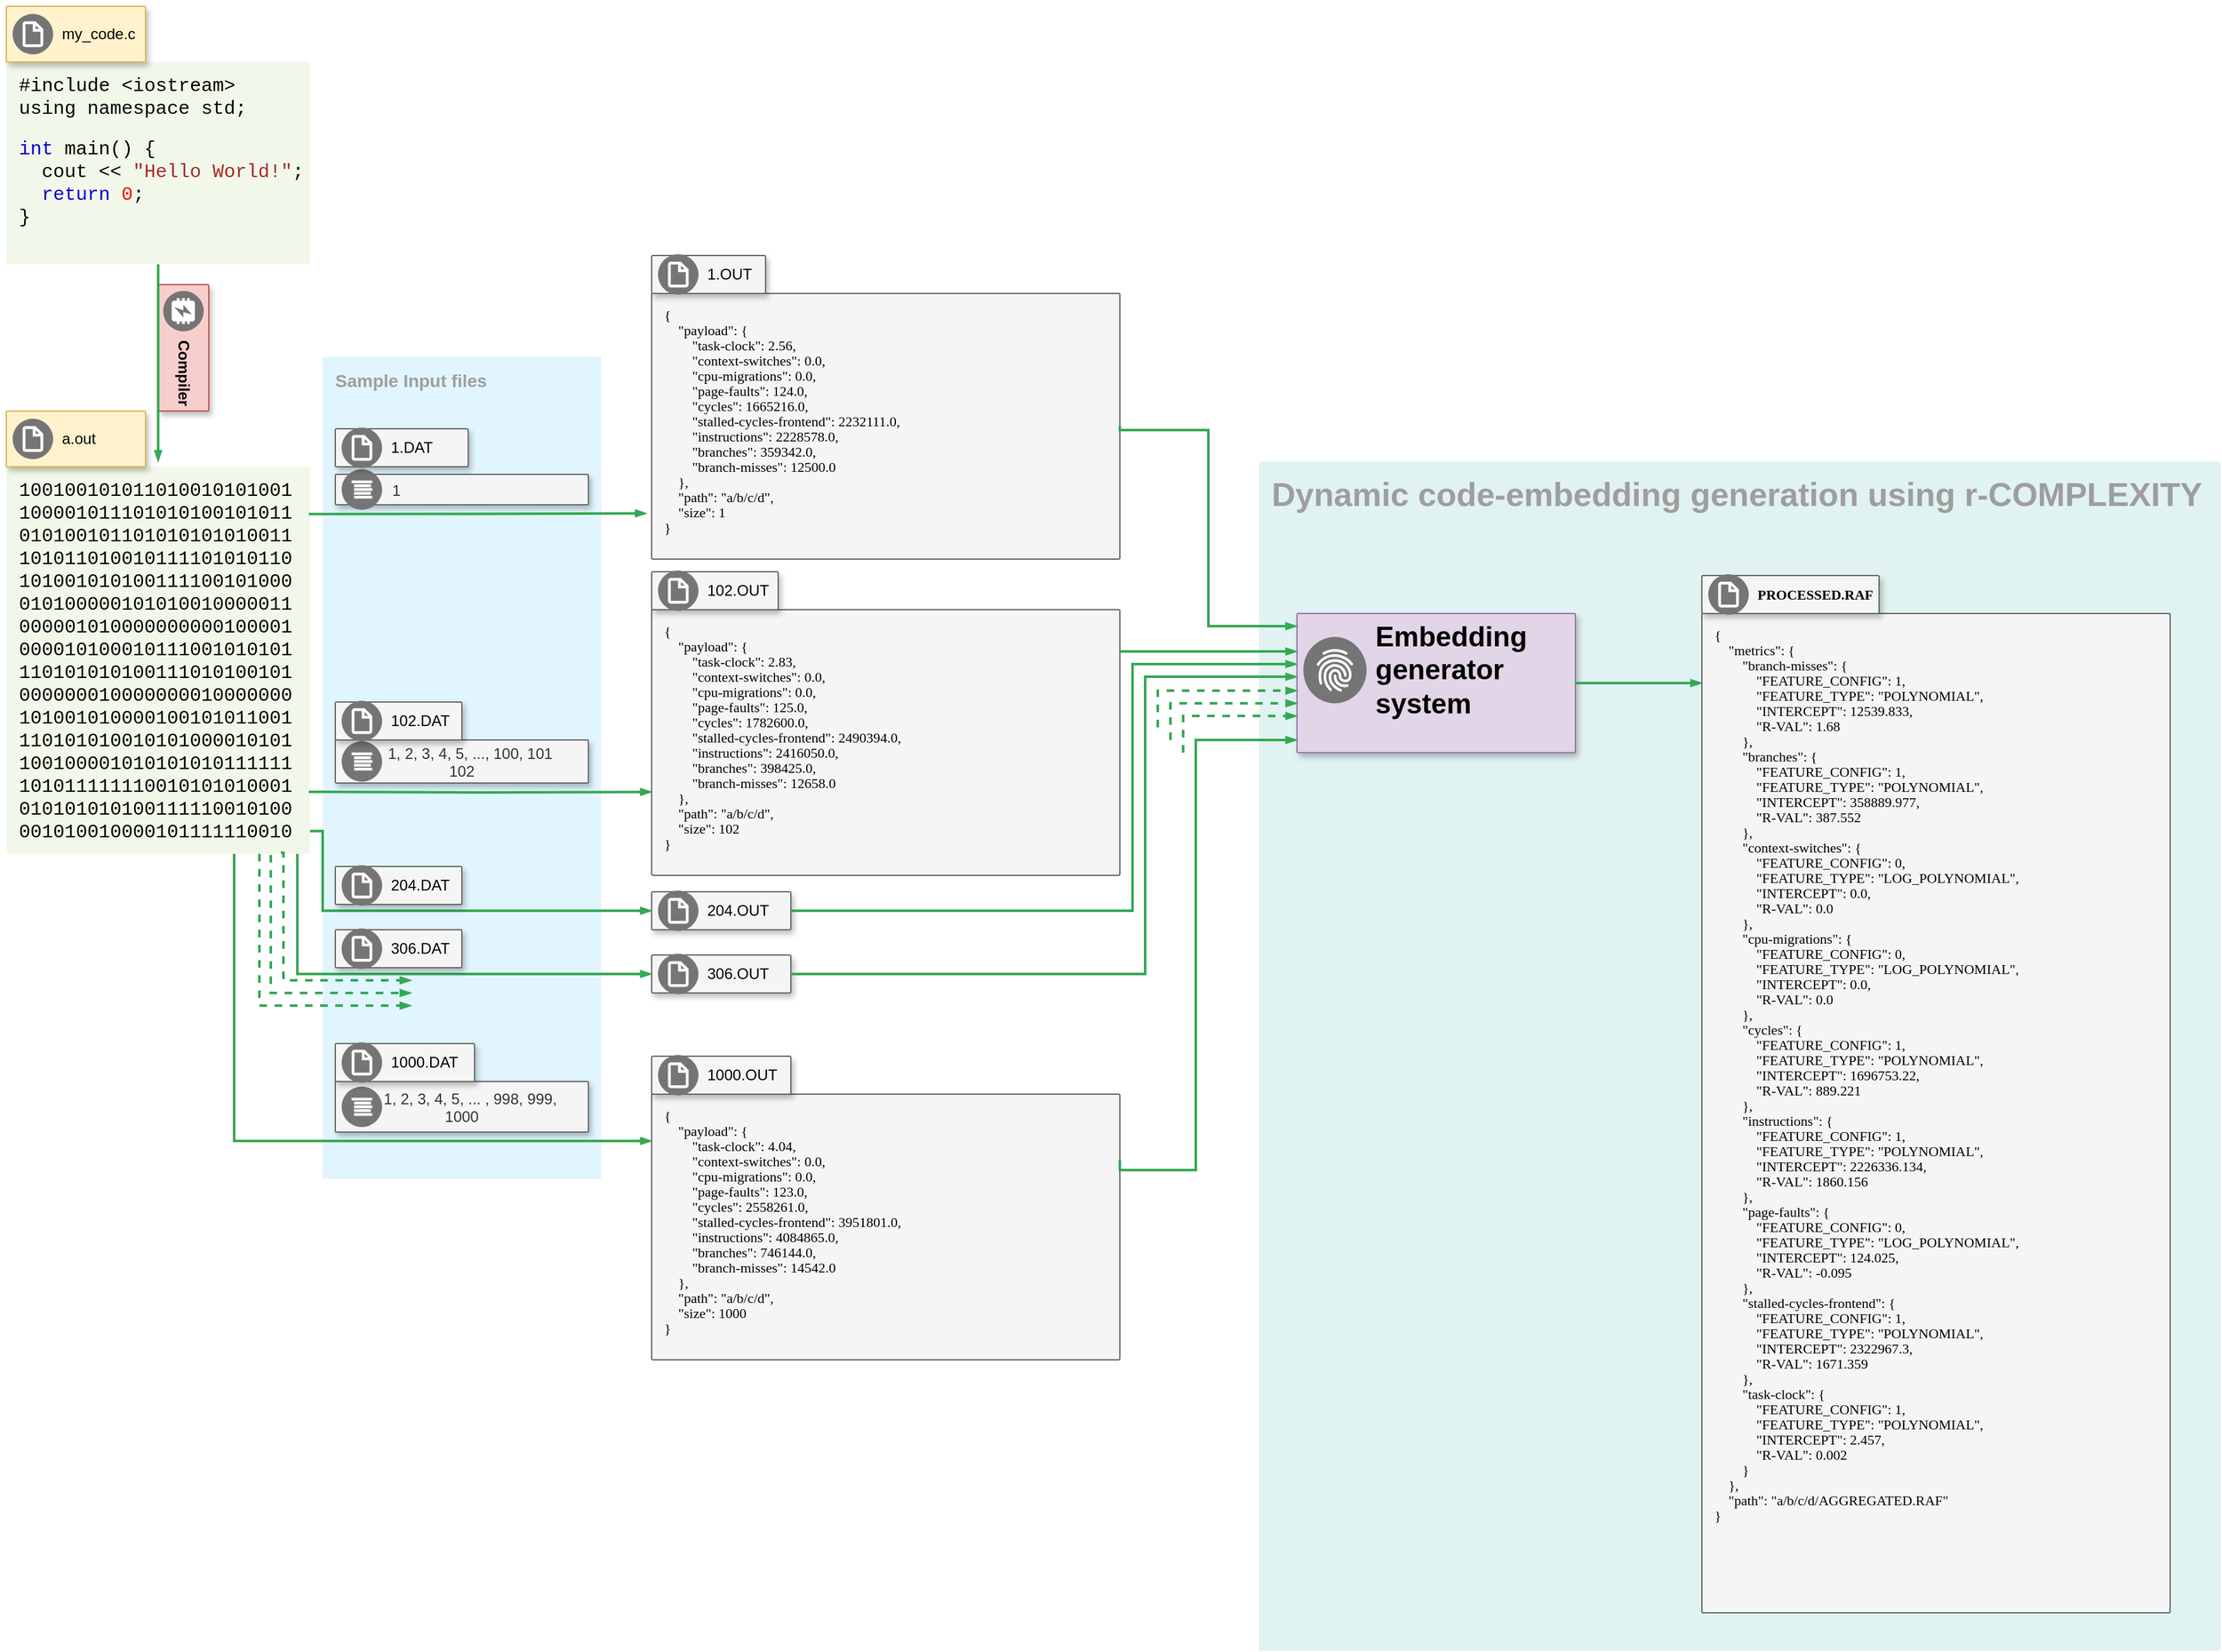 <mxfile version="15.5.8" type="google"><diagram id="iMddMIhUedOUPKE1wpJD" name="Page-1"><mxGraphModel dx="2703" dy="1434" grid="1" gridSize="10" guides="1" tooltips="1" connect="1" arrows="1" fold="1" page="1" pageScale="1" pageWidth="827" pageHeight="1169" math="0" shadow="0"><root><mxCell id="0"/><mxCell id="1" parent="0"/><mxCell id="6uBXYY9AH0msgxdS72p--57" value="&lt;b&gt;&lt;font style=&quot;font-size: 26px&quot;&gt;Dynamic code-embedding generation using r-COMPLEXITY&lt;/font&gt;&lt;/b&gt;" style="sketch=0;points=[[0,0,0],[0.25,0,0],[0.5,0,0],[0.75,0,0],[1,0,0],[1,0.25,0],[1,0.5,0],[1,0.75,0],[1,1,0],[0.75,1,0],[0.5,1,0],[0.25,1,0],[0,1,0],[0,0.75,0],[0,0.5,0],[0,0.25,0]];rounded=1;absoluteArcSize=1;arcSize=2;html=1;strokeColor=none;gradientColor=none;shadow=0;dashed=0;fontSize=12;fontColor=#9E9E9E;align=left;verticalAlign=top;spacing=10;spacingTop=-4;fillColor=#E0F2F1;labelBackgroundColor=none;" vertex="1" parent="1"><mxGeometry x="1030" y="360" width="760" height="940" as="geometry"/></mxCell><mxCell id="6uBXYY9AH0msgxdS72p--52" value="&lt;b&gt;&lt;font style=&quot;font-size: 14px&quot;&gt;Sample Input files&amp;nbsp;&lt;/font&gt;&lt;/b&gt;" style="sketch=0;points=[[0,0,0],[0.25,0,0],[0.5,0,0],[0.75,0,0],[1,0,0],[1,0.25,0],[1,0.5,0],[1,0.75,0],[1,1,0],[0.75,1,0],[0.5,1,0],[0.25,1,0],[0,1,0],[0,0.75,0],[0,0.5,0],[0,0.25,0]];rounded=1;absoluteArcSize=1;arcSize=2;html=1;strokeColor=none;gradientColor=none;shadow=0;dashed=0;fontSize=12;fontColor=#9E9E9E;align=left;verticalAlign=top;spacing=10;spacingTop=-4;fillColor=#E1F5FE;labelBackgroundColor=none;" vertex="1" parent="1"><mxGeometry x="290" y="277" width="220" height="650" as="geometry"/></mxCell><mxCell id="6uBXYY9AH0msgxdS72p--1" value="&lt;span style=&quot;color: rgb(0 , 0 , 0) ; font-family: &amp;#34;consolas&amp;#34; , &amp;#34;menlo&amp;#34; , &amp;#34;courier new&amp;#34; , monospace ; font-size: 15px&quot;&gt;#include &amp;lt;iostream&amp;gt;&lt;/span&gt;&lt;br style=&quot;box-sizing: inherit ; color: rgb(0 , 0 , 0) ; font-family: &amp;#34;consolas&amp;#34; , &amp;#34;menlo&amp;#34; , &amp;#34;courier new&amp;#34; , monospace ; font-size: 15px&quot;&gt;&lt;span style=&quot;color: rgb(0 , 0 , 0) ; font-family: &amp;#34;consolas&amp;#34; , &amp;#34;menlo&amp;#34; , &amp;#34;courier new&amp;#34; , monospace ; font-size: 15px&quot;&gt;using namespace std;&lt;/span&gt;&lt;br style=&quot;box-sizing: inherit ; color: rgb(0 , 0 , 0) ; font-family: &amp;#34;consolas&amp;#34; , &amp;#34;menlo&amp;#34; , &amp;#34;courier new&amp;#34; , monospace ; font-size: 15px&quot;&gt;&lt;br style=&quot;box-sizing: inherit ; color: rgb(0 , 0 , 0) ; font-family: &amp;#34;consolas&amp;#34; , &amp;#34;menlo&amp;#34; , &amp;#34;courier new&amp;#34; , monospace ; font-size: 15px&quot;&gt;&lt;span class=&quot;javakeywordcolor&quot; style=&quot;box-sizing: inherit ; color: mediumblue ; font-family: &amp;#34;consolas&amp;#34; , &amp;#34;menlo&amp;#34; , &amp;#34;courier new&amp;#34; , monospace ; font-size: 15px&quot;&gt;int&lt;/span&gt;&lt;span style=&quot;color: rgb(0 , 0 , 0) ; font-family: &amp;#34;consolas&amp;#34; , &amp;#34;menlo&amp;#34; , &amp;#34;courier new&amp;#34; , monospace ; font-size: 15px&quot;&gt;&amp;nbsp;main() {&lt;/span&gt;&lt;br style=&quot;box-sizing: inherit ; color: rgb(0 , 0 , 0) ; font-family: &amp;#34;consolas&amp;#34; , &amp;#34;menlo&amp;#34; , &amp;#34;courier new&amp;#34; , monospace ; font-size: 15px&quot;&gt;&lt;span style=&quot;color: rgb(0 , 0 , 0) ; font-family: &amp;#34;consolas&amp;#34; , &amp;#34;menlo&amp;#34; , &amp;#34;courier new&amp;#34; , monospace ; font-size: 15px&quot;&gt;&amp;nbsp;&amp;nbsp;&lt;/span&gt;&lt;span class=&quot;javanumbercolor&quot; style=&quot;box-sizing: inherit ; color: red ; font-family: &amp;#34;consolas&amp;#34; , &amp;#34;menlo&amp;#34; , &amp;#34;courier new&amp;#34; , monospace ; font-size: 15px&quot;&gt;&lt;/span&gt;&lt;span style=&quot;color: rgb(0 , 0 , 0) ; font-family: &amp;#34;consolas&amp;#34; , &amp;#34;menlo&amp;#34; , &amp;#34;courier new&amp;#34; , monospace ; font-size: 15px&quot;&gt;cout &amp;lt;&amp;lt;&amp;nbsp;&lt;/span&gt;&lt;span class=&quot;javastringcolor&quot; style=&quot;box-sizing: inherit ; color: brown ; font-family: &amp;#34;consolas&amp;#34; , &amp;#34;menlo&amp;#34; , &amp;#34;courier new&amp;#34; , monospace ; font-size: 15px&quot;&gt;&quot;Hello World!&quot;&lt;/span&gt;&lt;span style=&quot;color: rgb(0 , 0 , 0) ; font-family: &amp;#34;consolas&amp;#34; , &amp;#34;menlo&amp;#34; , &amp;#34;courier new&amp;#34; , monospace ; font-size: 15px&quot;&gt;;&lt;/span&gt;&lt;br style=&quot;box-sizing: inherit ; color: rgb(0 , 0 , 0) ; font-family: &amp;#34;consolas&amp;#34; , &amp;#34;menlo&amp;#34; , &amp;#34;courier new&amp;#34; , monospace ; font-size: 15px&quot;&gt;&lt;span style=&quot;color: rgb(0 , 0 , 0) ; font-family: &amp;#34;consolas&amp;#34; , &amp;#34;menlo&amp;#34; , &amp;#34;courier new&amp;#34; , monospace ; font-size: 15px&quot;&gt;&amp;nbsp;&amp;nbsp;&lt;/span&gt;&lt;span class=&quot;javakeywordcolor&quot; style=&quot;box-sizing: inherit ; color: mediumblue ; font-family: &amp;#34;consolas&amp;#34; , &amp;#34;menlo&amp;#34; , &amp;#34;courier new&amp;#34; , monospace ; font-size: 15px&quot;&gt;return&lt;/span&gt;&lt;span style=&quot;color: rgb(0 , 0 , 0) ; font-family: &amp;#34;consolas&amp;#34; , &amp;#34;menlo&amp;#34; , &amp;#34;courier new&amp;#34; , monospace ; font-size: 15px&quot;&gt;&amp;nbsp;&lt;/span&gt;&lt;span class=&quot;javanumbercolor&quot; style=&quot;box-sizing: inherit ; color: red ; font-family: &amp;#34;consolas&amp;#34; , &amp;#34;menlo&amp;#34; , &amp;#34;courier new&amp;#34; , monospace ; font-size: 15px&quot;&gt;0&lt;/span&gt;&lt;span style=&quot;color: rgb(0 , 0 , 0) ; font-family: &amp;#34;consolas&amp;#34; , &amp;#34;menlo&amp;#34; , &amp;#34;courier new&amp;#34; , monospace ; font-size: 15px&quot;&gt;;&lt;/span&gt;&lt;br style=&quot;box-sizing: inherit ; color: rgb(0 , 0 , 0) ; font-family: &amp;#34;consolas&amp;#34; , &amp;#34;menlo&amp;#34; , &amp;#34;courier new&amp;#34; , monospace ; font-size: 15px&quot;&gt;&lt;span style=&quot;color: rgb(0 , 0 , 0) ; font-family: &amp;#34;consolas&amp;#34; , &amp;#34;menlo&amp;#34; , &amp;#34;courier new&amp;#34; , monospace ; font-size: 15px&quot;&gt;}&lt;/span&gt;" style="sketch=0;points=[[0,0,0],[0.25,0,0],[0.5,0,0],[0.75,0,0],[1,0,0],[1,0.25,0],[1,0.5,0],[1,0.75,0],[1,1,0],[0.75,1,0],[0.5,1,0],[0.25,1,0],[0,1,0],[0,0.75,0],[0,0.5,0],[0,0.25,0]];rounded=1;absoluteArcSize=1;arcSize=2;html=1;strokeColor=none;gradientColor=none;shadow=0;dashed=0;fontSize=12;fontColor=#9E9E9E;align=left;verticalAlign=top;spacing=10;spacingTop=-4;fillColor=#F1F8E9;" vertex="1" parent="1"><mxGeometry x="40" y="44" width="240" height="160" as="geometry"/></mxCell><mxCell id="6uBXYY9AH0msgxdS72p--5" value="" style="shadow=1;strokeWidth=1;rounded=1;absoluteArcSize=1;arcSize=2;labelBackgroundColor=none;fontStyle=1;fillColor=#fff2cc;strokeColor=#d6b656;" vertex="1" parent="1"><mxGeometry x="40" width="110" height="44" as="geometry"/></mxCell><mxCell id="6uBXYY9AH0msgxdS72p--6" value="my_code.c" style="sketch=0;dashed=0;connectable=0;html=1;fillColor=#757575;strokeColor=none;shape=mxgraph.gcp2.virtual_file_system;part=1;labelPosition=right;verticalLabelPosition=middle;align=left;verticalAlign=middle;spacingLeft=5;fontSize=12;labelBackgroundColor=none;" vertex="1" parent="6uBXYY9AH0msgxdS72p--5"><mxGeometry y="0.5" width="32" height="32" relative="1" as="geometry"><mxPoint x="5" y="-16" as="offset"/></mxGeometry></mxCell><mxCell id="6uBXYY9AH0msgxdS72p--8" value="" style="strokeColor=#9673a6;shadow=1;strokeWidth=1;rounded=1;absoluteArcSize=1;arcSize=2;labelBackgroundColor=none;fillColor=#e1d5e7;" vertex="1" parent="1"><mxGeometry x="1060" y="480" width="220" height="110" as="geometry"/></mxCell><mxCell id="6uBXYY9AH0msgxdS72p--9" value="&lt;b&gt;&lt;font style=&quot;font-size: 22px&quot;&gt;Embedding &lt;br&gt;generator&lt;br&gt;system&lt;br&gt;&lt;/font&gt;&lt;/b&gt;" style="sketch=0;dashed=0;connectable=0;html=1;fillColor=#757575;strokeColor=none;shape=mxgraph.gcp2.internal_payment_authorization;part=1;labelPosition=right;verticalLabelPosition=middle;align=left;verticalAlign=middle;spacingLeft=5;fontSize=12;labelBackgroundColor=none;" vertex="1" parent="6uBXYY9AH0msgxdS72p--8"><mxGeometry y="0.5" width="50" height="52.5" relative="1" as="geometry"><mxPoint x="5" y="-36.5" as="offset"/></mxGeometry></mxCell><mxCell id="6uBXYY9AH0msgxdS72p--10" value="" style="strokeColor=#b85450;shadow=1;strokeWidth=1;rounded=1;absoluteArcSize=1;arcSize=2;labelBackgroundColor=none;fillColor=#f8cecc;rotation=90;" vertex="1" parent="1"><mxGeometry x="130" y="250" width="100" height="40" as="geometry"/></mxCell><mxCell id="6uBXYY9AH0msgxdS72p--11" value="&lt;b&gt;Compiler&lt;/b&gt;" style="sketch=0;dashed=0;connectable=0;html=1;fillColor=#757575;strokeColor=none;shape=mxgraph.gcp2.memcache;part=1;labelPosition=right;verticalLabelPosition=middle;align=left;verticalAlign=middle;spacingLeft=5;fontSize=12;labelBackgroundColor=none;rotation=90;" vertex="1" parent="6uBXYY9AH0msgxdS72p--10"><mxGeometry y="0.5" width="32" height="32" relative="1" as="geometry"><mxPoint x="5" y="-16" as="offset"/></mxGeometry></mxCell><mxCell id="6uBXYY9AH0msgxdS72p--13" value="&lt;font color=&quot;#000000&quot; face=&quot;consolas, menlo, courier new, monospace&quot;&gt;&lt;span style=&quot;font-size: 15px&quot;&gt;100100101011010010101001&lt;br&gt;100001011101010100101011&lt;br&gt;010100101101010101010011&lt;br&gt;101011010010111101010110&lt;br&gt;101001010100111100101000&lt;br&gt;010100000101010010000011&lt;br&gt;000001010000000000100001&lt;br&gt;000010100010111001010101&lt;br&gt;110101010100111010100101&lt;br&gt;000000010000000010000000&lt;br&gt;101001010000100101011001&lt;br&gt;110101010010101000010101&lt;br&gt;100100001010101010111111&lt;br&gt;101011111110010101010001&lt;br&gt;010101010100111110010100&lt;br&gt;001010010000101111110010&lt;br&gt;&lt;/span&gt;&lt;/font&gt;" style="sketch=0;points=[[0,0,0],[0.25,0,0],[0.5,0,0],[0.75,0,0],[1,0,0],[1,0.25,0],[1,0.5,0],[1,0.75,0],[1,1,0],[0.75,1,0],[0.5,1,0],[0.25,1,0],[0,1,0],[0,0.75,0],[0,0.5,0],[0,0.25,0]];rounded=1;absoluteArcSize=1;arcSize=2;html=1;strokeColor=none;gradientColor=none;shadow=0;dashed=0;fontSize=12;fontColor=#9E9E9E;align=left;verticalAlign=top;spacing=10;spacingTop=-4;fillColor=#F1F8E9;" vertex="1" parent="1"><mxGeometry x="40" y="364" width="240" height="306" as="geometry"/></mxCell><mxCell id="6uBXYY9AH0msgxdS72p--14" value="" style="shadow=1;strokeWidth=1;rounded=1;absoluteArcSize=1;arcSize=2;labelBackgroundColor=none;fontStyle=1;fillColor=#fff2cc;strokeColor=#d6b656;" vertex="1" parent="1"><mxGeometry x="40" y="320" width="110" height="44" as="geometry"/></mxCell><mxCell id="6uBXYY9AH0msgxdS72p--15" value="a.out" style="sketch=0;dashed=0;connectable=0;html=1;fillColor=#757575;strokeColor=none;shape=mxgraph.gcp2.virtual_file_system;part=1;labelPosition=right;verticalLabelPosition=middle;align=left;verticalAlign=middle;spacingLeft=5;fontSize=12;labelBackgroundColor=none;" vertex="1" parent="6uBXYY9AH0msgxdS72p--14"><mxGeometry y="0.5" width="32" height="32" relative="1" as="geometry"><mxPoint x="5" y="-16" as="offset"/></mxGeometry></mxCell><mxCell id="6uBXYY9AH0msgxdS72p--18" value="1                               " style="shadow=1;strokeWidth=1;rounded=1;absoluteArcSize=1;arcSize=2;labelBackgroundColor=none;fillColor=#f5f5f5;fontColor=#333333;strokeColor=#666666;" vertex="1" parent="1"><mxGeometry x="300" y="370" width="200" height="24" as="geometry"/></mxCell><mxCell id="6uBXYY9AH0msgxdS72p--19" value="" style="sketch=0;dashed=0;connectable=0;html=1;fillColor=#757575;strokeColor=none;shape=mxgraph.gcp2.logs_api;part=1;labelPosition=right;verticalLabelPosition=middle;align=left;verticalAlign=middle;spacingLeft=5;fontSize=12;labelBackgroundColor=none;" vertex="1" parent="6uBXYY9AH0msgxdS72p--18"><mxGeometry y="0.5" width="32" height="32" relative="1" as="geometry"><mxPoint x="5" y="-16" as="offset"/></mxGeometry></mxCell><mxCell id="6uBXYY9AH0msgxdS72p--20" value="" style="shadow=1;strokeWidth=1;rounded=1;absoluteArcSize=1;arcSize=2;labelBackgroundColor=none;fontStyle=1;fillColor=#f5f5f5;fontColor=#333333;strokeColor=#666666;" vertex="1" parent="1"><mxGeometry x="300" y="334" width="105" height="30" as="geometry"/></mxCell><mxCell id="6uBXYY9AH0msgxdS72p--21" value="1.DAT" style="sketch=0;dashed=0;connectable=0;html=1;fillColor=#757575;strokeColor=none;shape=mxgraph.gcp2.virtual_file_system;part=1;labelPosition=right;verticalLabelPosition=middle;align=left;verticalAlign=middle;spacingLeft=5;fontSize=12;labelBackgroundColor=none;" vertex="1" parent="6uBXYY9AH0msgxdS72p--20"><mxGeometry y="0.5" width="32" height="32" relative="1" as="geometry"><mxPoint x="5" y="-16" as="offset"/></mxGeometry></mxCell><mxCell id="6uBXYY9AH0msgxdS72p--23" value="" style="edgeStyle=orthogonalEdgeStyle;fontSize=12;html=1;endArrow=blockThin;endFill=1;rounded=0;strokeWidth=2;endSize=4;startSize=4;strokeColor=#34A853;dashed=0;exitX=0.5;exitY=1;exitDx=0;exitDy=0;exitPerimeter=0;" edge="1" parent="1" source="6uBXYY9AH0msgxdS72p--1"><mxGeometry width="100" relative="1" as="geometry"><mxPoint x="410" y="270" as="sourcePoint"/><mxPoint x="160" y="360" as="targetPoint"/></mxGeometry></mxCell><mxCell id="6uBXYY9AH0msgxdS72p--24" value="" style="edgeStyle=orthogonalEdgeStyle;fontSize=12;html=1;endArrow=blockThin;endFill=1;rounded=0;strokeWidth=2;endSize=4;startSize=4;strokeColor=#34A853;dashed=0;exitX=0.996;exitY=0.122;exitDx=0;exitDy=0;exitPerimeter=0;entryX=-0.011;entryY=0.828;entryDx=0;entryDy=0;entryPerimeter=0;" edge="1" parent="1" source="6uBXYY9AH0msgxdS72p--13" target="6uBXYY9AH0msgxdS72p--25"><mxGeometry width="100" relative="1" as="geometry"><mxPoint x="210" y="260" as="sourcePoint"/><mxPoint x="520" y="401" as="targetPoint"/></mxGeometry></mxCell><mxCell id="6uBXYY9AH0msgxdS72p--25" value="&lt;p class=&quot;p1&quot; style=&quot;margin: 0px ; font-stretch: normal ; font-size: 11px ; line-height: normal ; font-family: &amp;#34;menlo&amp;#34; ; color: rgb(0 , 0 , 0)&quot;&gt;&lt;span class=&quot;s1&quot;&gt;{&lt;/span&gt;&lt;/p&gt;&lt;p class=&quot;p1&quot; style=&quot;margin: 0px ; font-stretch: normal ; font-size: 11px ; line-height: normal ; font-family: &amp;#34;menlo&amp;#34; ; color: rgb(0 , 0 , 0)&quot;&gt;&lt;span class=&quot;s1&quot;&gt;&lt;span class=&quot;Apple-converted-space&quot;&gt;&amp;nbsp; &amp;nbsp;&amp;nbsp;&lt;/span&gt;&lt;/span&gt;&lt;span style=&quot;font-family: &amp;#34;menlo&amp;#34;&quot;&gt;&quot;payload&quot;: {&lt;/span&gt;&lt;/p&gt;&lt;p class=&quot;p1&quot; style=&quot;margin: 0px ; font-stretch: normal ; font-size: 11px ; line-height: normal ; font-family: &amp;#34;menlo&amp;#34; ; color: rgb(0 , 0 , 0)&quot;&gt;&lt;span class=&quot;s1&quot;&gt;&lt;span class=&quot;Apple-converted-space&quot;&gt;&amp;nbsp; &amp;nbsp; &amp;nbsp; &amp;nbsp; &lt;/span&gt;&quot;task-clock&quot;: 2.56,&lt;/span&gt;&lt;/p&gt;&lt;p class=&quot;p1&quot; style=&quot;margin: 0px ; font-stretch: normal ; font-size: 11px ; line-height: normal ; font-family: &amp;#34;menlo&amp;#34; ; color: rgb(0 , 0 , 0)&quot;&gt;&lt;span class=&quot;s1&quot;&gt;&lt;span class=&quot;Apple-converted-space&quot;&gt;&amp;nbsp; &amp;nbsp; &amp;nbsp; &amp;nbsp; &lt;/span&gt;&quot;context-switches&quot;: 0.0,&lt;/span&gt;&lt;/p&gt;&lt;p class=&quot;p1&quot; style=&quot;margin: 0px ; font-stretch: normal ; font-size: 11px ; line-height: normal ; font-family: &amp;#34;menlo&amp;#34; ; color: rgb(0 , 0 , 0)&quot;&gt;&lt;span class=&quot;s1&quot;&gt;&lt;span class=&quot;Apple-converted-space&quot;&gt;&amp;nbsp; &amp;nbsp; &amp;nbsp; &amp;nbsp; &lt;/span&gt;&quot;cpu-migrations&quot;: 0.0,&lt;/span&gt;&lt;/p&gt;&lt;p class=&quot;p1&quot; style=&quot;margin: 0px ; font-stretch: normal ; font-size: 11px ; line-height: normal ; font-family: &amp;#34;menlo&amp;#34; ; color: rgb(0 , 0 , 0)&quot;&gt;&lt;span class=&quot;s1&quot;&gt;&lt;span class=&quot;Apple-converted-space&quot;&gt;&amp;nbsp; &amp;nbsp; &amp;nbsp; &amp;nbsp; &lt;/span&gt;&quot;page-faults&quot;: 124.0,&lt;/span&gt;&lt;/p&gt;&lt;p class=&quot;p1&quot; style=&quot;margin: 0px ; font-stretch: normal ; font-size: 11px ; line-height: normal ; font-family: &amp;#34;menlo&amp;#34; ; color: rgb(0 , 0 , 0)&quot;&gt;&lt;span class=&quot;s1&quot;&gt;&lt;span class=&quot;Apple-converted-space&quot;&gt;&amp;nbsp; &amp;nbsp; &amp;nbsp; &amp;nbsp; &lt;/span&gt;&quot;cycles&quot;: 1665216.0,&lt;/span&gt;&lt;/p&gt;&lt;p class=&quot;p1&quot; style=&quot;margin: 0px ; font-stretch: normal ; font-size: 11px ; line-height: normal ; font-family: &amp;#34;menlo&amp;#34; ; color: rgb(0 , 0 , 0)&quot;&gt;&lt;span class=&quot;s1&quot;&gt;&lt;span class=&quot;Apple-converted-space&quot;&gt;&amp;nbsp; &amp;nbsp; &amp;nbsp; &amp;nbsp; &lt;/span&gt;&quot;stalled-cycles-frontend&quot;: 2232111.0,&lt;/span&gt;&lt;/p&gt;&lt;p class=&quot;p1&quot; style=&quot;margin: 0px ; font-stretch: normal ; font-size: 11px ; line-height: normal ; font-family: &amp;#34;menlo&amp;#34; ; color: rgb(0 , 0 , 0)&quot;&gt;&lt;span class=&quot;s1&quot;&gt;&lt;span class=&quot;Apple-converted-space&quot;&gt;&amp;nbsp; &amp;nbsp; &amp;nbsp; &amp;nbsp; &lt;/span&gt;&quot;instructions&quot;: 2228578.0,&lt;/span&gt;&lt;/p&gt;&lt;p class=&quot;p1&quot; style=&quot;margin: 0px ; font-stretch: normal ; font-size: 11px ; line-height: normal ; font-family: &amp;#34;menlo&amp;#34; ; color: rgb(0 , 0 , 0)&quot;&gt;&lt;span class=&quot;s1&quot;&gt;&lt;span class=&quot;Apple-converted-space&quot;&gt;&amp;nbsp; &amp;nbsp; &amp;nbsp; &amp;nbsp; &lt;/span&gt;&quot;branches&quot;: 359342.0,&lt;/span&gt;&lt;/p&gt;&lt;p class=&quot;p1&quot; style=&quot;margin: 0px ; font-stretch: normal ; font-size: 11px ; line-height: normal ; font-family: &amp;#34;menlo&amp;#34; ; color: rgb(0 , 0 , 0)&quot;&gt;&lt;span class=&quot;s1&quot;&gt;&lt;span class=&quot;Apple-converted-space&quot;&gt;&amp;nbsp; &amp;nbsp; &amp;nbsp; &amp;nbsp; &lt;/span&gt;&quot;branch-misses&quot;: 12500.0&lt;/span&gt;&lt;/p&gt;&lt;p class=&quot;p1&quot; style=&quot;margin: 0px ; font-stretch: normal ; font-size: 11px ; line-height: normal ; font-family: &amp;#34;menlo&amp;#34; ; color: rgb(0 , 0 , 0)&quot;&gt;&lt;span class=&quot;s1&quot;&gt;&lt;span class=&quot;Apple-converted-space&quot;&gt;&amp;nbsp; &amp;nbsp; &lt;/span&gt;},&lt;/span&gt;&lt;/p&gt;&lt;p class=&quot;p1&quot; style=&quot;margin: 0px ; font-stretch: normal ; font-size: 11px ; line-height: normal ; font-family: &amp;#34;menlo&amp;#34; ; color: rgb(0 , 0 , 0)&quot;&gt;&lt;span class=&quot;s1&quot;&gt;&lt;span class=&quot;Apple-converted-space&quot;&gt;&amp;nbsp; &amp;nbsp; &lt;/span&gt;&quot;path&quot;: &quot;a/b/c/d&quot;,&lt;/span&gt;&lt;/p&gt;&lt;p class=&quot;p1&quot; style=&quot;margin: 0px ; font-stretch: normal ; font-size: 11px ; line-height: normal ; font-family: &amp;#34;menlo&amp;#34; ; color: rgb(0 , 0 , 0)&quot;&gt;&lt;span class=&quot;s1&quot;&gt;&lt;span class=&quot;Apple-converted-space&quot;&gt;&amp;nbsp; &amp;nbsp; &lt;/span&gt;&quot;size&quot;: 1&lt;/span&gt;&lt;/p&gt;&lt;p class=&quot;p1&quot; style=&quot;margin: 0px ; font-stretch: normal ; font-size: 11px ; line-height: normal ; font-family: &amp;#34;menlo&amp;#34; ; color: rgb(0 , 0 , 0)&quot;&gt;&lt;span class=&quot;s1&quot;&gt;}&lt;/span&gt;&lt;/p&gt;" style="sketch=0;points=[[0,0,0],[0.25,0,0],[0.5,0,0],[0.75,0,0],[1,0,0],[1,0.25,0],[1,0.5,0],[1,0.75,0],[1,1,0],[0.75,1,0],[0.5,1,0],[0.25,1,0],[0,1,0],[0,0.75,0],[0,0.5,0],[0,0.25,0]];rounded=1;absoluteArcSize=1;arcSize=2;html=1;strokeColor=#666666;shadow=0;dashed=0;fontSize=12;fontColor=#333333;align=left;verticalAlign=top;spacing=10;spacingTop=-4;fillColor=#f5f5f5;" vertex="1" parent="1"><mxGeometry x="550" y="227" width="370" height="210" as="geometry"/></mxCell><mxCell id="6uBXYY9AH0msgxdS72p--26" value="    1, 2, 3, 4, 5, ..., 100, 101&#10;102" style="shadow=1;strokeWidth=1;rounded=1;absoluteArcSize=1;arcSize=2;labelBackgroundColor=none;fillColor=#f5f5f5;fontColor=#333333;strokeColor=#666666;" vertex="1" parent="1"><mxGeometry x="300" y="580" width="200" height="34" as="geometry"/></mxCell><mxCell id="6uBXYY9AH0msgxdS72p--27" value="" style="sketch=0;dashed=0;connectable=0;html=1;fillColor=#757575;strokeColor=none;shape=mxgraph.gcp2.logs_api;part=1;labelPosition=right;verticalLabelPosition=middle;align=left;verticalAlign=middle;spacingLeft=5;fontSize=12;labelBackgroundColor=none;" vertex="1" parent="6uBXYY9AH0msgxdS72p--26"><mxGeometry y="0.5" width="32" height="32" relative="1" as="geometry"><mxPoint x="5" y="-16" as="offset"/></mxGeometry></mxCell><mxCell id="6uBXYY9AH0msgxdS72p--28" value="" style="shadow=1;strokeWidth=1;rounded=1;absoluteArcSize=1;arcSize=2;labelBackgroundColor=none;fontStyle=1;fillColor=#f5f5f5;fontColor=#333333;strokeColor=#666666;" vertex="1" parent="1"><mxGeometry x="300" y="550" width="100" height="30" as="geometry"/></mxCell><mxCell id="6uBXYY9AH0msgxdS72p--29" value="102.DAT" style="sketch=0;dashed=0;connectable=0;html=1;fillColor=#757575;strokeColor=none;shape=mxgraph.gcp2.virtual_file_system;part=1;labelPosition=right;verticalLabelPosition=middle;align=left;verticalAlign=middle;spacingLeft=5;fontSize=12;labelBackgroundColor=none;" vertex="1" parent="6uBXYY9AH0msgxdS72p--28"><mxGeometry y="0.5" width="32" height="32" relative="1" as="geometry"><mxPoint x="5" y="-16" as="offset"/></mxGeometry></mxCell><mxCell id="6uBXYY9AH0msgxdS72p--30" value="" style="edgeStyle=orthogonalEdgeStyle;fontSize=12;html=1;endArrow=blockThin;endFill=1;rounded=0;strokeWidth=2;endSize=4;startSize=4;strokeColor=#34A853;dashed=0;entryX=0;entryY=0.686;entryDx=0;entryDy=0;entryPerimeter=0;" edge="1" parent="1" target="6uBXYY9AH0msgxdS72p--31"><mxGeometry width="100" relative="1" as="geometry"><mxPoint x="279" y="621" as="sourcePoint"/><mxPoint x="517" y="621" as="targetPoint"/><Array as="points"/></mxGeometry></mxCell><mxCell id="6uBXYY9AH0msgxdS72p--31" value="&lt;p class=&quot;p1&quot; style=&quot;margin: 0px ; font-stretch: normal ; font-size: 11px ; line-height: normal ; font-family: &amp;#34;menlo&amp;#34; ; color: rgb(0 , 0 , 0)&quot;&gt;&lt;span class=&quot;s1&quot;&gt;&lt;span class=&quot;Apple-converted-space&quot;&gt;{&lt;/span&gt;&lt;/span&gt;&lt;/p&gt;&lt;p class=&quot;p1&quot; style=&quot;margin: 0px ; font-stretch: normal ; font-size: 11px ; line-height: normal ; font-family: &amp;#34;menlo&amp;#34; ; color: rgb(0 , 0 , 0)&quot;&gt;&lt;span class=&quot;s1&quot;&gt;&lt;span class=&quot;Apple-converted-space&quot;&gt;&amp;nbsp; &amp;nbsp;&amp;nbsp;&lt;/span&gt;&quot;payload&quot;: {&lt;/span&gt;&lt;/p&gt;&lt;p class=&quot;p1&quot; style=&quot;margin: 0px ; font-stretch: normal ; font-size: 11px ; line-height: normal ; font-family: &amp;#34;menlo&amp;#34; ; color: rgb(0 , 0 , 0)&quot;&gt;&lt;span class=&quot;s1&quot;&gt;&lt;span class=&quot;Apple-converted-space&quot;&gt;&amp;nbsp; &amp;nbsp; &amp;nbsp; &amp;nbsp; &lt;/span&gt;&quot;task-clock&quot;: 2.83,&lt;/span&gt;&lt;/p&gt;&lt;p class=&quot;p1&quot; style=&quot;margin: 0px ; font-stretch: normal ; font-size: 11px ; line-height: normal ; font-family: &amp;#34;menlo&amp;#34; ; color: rgb(0 , 0 , 0)&quot;&gt;&lt;span class=&quot;s1&quot;&gt;&lt;span class=&quot;Apple-converted-space&quot;&gt;&amp;nbsp; &amp;nbsp; &amp;nbsp; &amp;nbsp; &lt;/span&gt;&quot;context-switches&quot;: 0.0,&lt;/span&gt;&lt;/p&gt;&lt;p class=&quot;p1&quot; style=&quot;margin: 0px ; font-stretch: normal ; font-size: 11px ; line-height: normal ; font-family: &amp;#34;menlo&amp;#34; ; color: rgb(0 , 0 , 0)&quot;&gt;&lt;span class=&quot;s1&quot;&gt;&lt;span class=&quot;Apple-converted-space&quot;&gt;&amp;nbsp; &amp;nbsp; &amp;nbsp; &amp;nbsp; &lt;/span&gt;&quot;cpu-migrations&quot;: 0.0,&lt;/span&gt;&lt;/p&gt;&lt;p class=&quot;p1&quot; style=&quot;margin: 0px ; font-stretch: normal ; font-size: 11px ; line-height: normal ; font-family: &amp;#34;menlo&amp;#34; ; color: rgb(0 , 0 , 0)&quot;&gt;&lt;span class=&quot;s1&quot;&gt;&lt;span class=&quot;Apple-converted-space&quot;&gt;&amp;nbsp; &amp;nbsp; &amp;nbsp; &amp;nbsp; &lt;/span&gt;&quot;page-faults&quot;: 125.0,&lt;/span&gt;&lt;/p&gt;&lt;p class=&quot;p1&quot; style=&quot;margin: 0px ; font-stretch: normal ; font-size: 11px ; line-height: normal ; font-family: &amp;#34;menlo&amp;#34; ; color: rgb(0 , 0 , 0)&quot;&gt;&lt;span class=&quot;s1&quot;&gt;&lt;span class=&quot;Apple-converted-space&quot;&gt;&amp;nbsp; &amp;nbsp; &amp;nbsp; &amp;nbsp; &lt;/span&gt;&quot;cycles&quot;: 1782600.0,&lt;/span&gt;&lt;/p&gt;&lt;p class=&quot;p1&quot; style=&quot;margin: 0px ; font-stretch: normal ; font-size: 11px ; line-height: normal ; font-family: &amp;#34;menlo&amp;#34; ; color: rgb(0 , 0 , 0)&quot;&gt;&lt;span class=&quot;s1&quot;&gt;&lt;span class=&quot;Apple-converted-space&quot;&gt;&amp;nbsp; &amp;nbsp; &amp;nbsp; &amp;nbsp; &lt;/span&gt;&quot;stalled-cycles-frontend&quot;: 2490394.0,&lt;/span&gt;&lt;/p&gt;&lt;p class=&quot;p1&quot; style=&quot;margin: 0px ; font-stretch: normal ; font-size: 11px ; line-height: normal ; font-family: &amp;#34;menlo&amp;#34; ; color: rgb(0 , 0 , 0)&quot;&gt;&lt;span class=&quot;s1&quot;&gt;&lt;span class=&quot;Apple-converted-space&quot;&gt;&amp;nbsp; &amp;nbsp; &amp;nbsp; &amp;nbsp; &lt;/span&gt;&quot;instructions&quot;: 2416050.0,&lt;/span&gt;&lt;/p&gt;&lt;p class=&quot;p1&quot; style=&quot;margin: 0px ; font-stretch: normal ; font-size: 11px ; line-height: normal ; font-family: &amp;#34;menlo&amp;#34; ; color: rgb(0 , 0 , 0)&quot;&gt;&lt;span class=&quot;s1&quot;&gt;&lt;span class=&quot;Apple-converted-space&quot;&gt;&amp;nbsp; &amp;nbsp; &amp;nbsp; &amp;nbsp; &lt;/span&gt;&quot;branches&quot;: 398425.0,&lt;/span&gt;&lt;/p&gt;&lt;p class=&quot;p1&quot; style=&quot;margin: 0px ; font-stretch: normal ; font-size: 11px ; line-height: normal ; font-family: &amp;#34;menlo&amp;#34; ; color: rgb(0 , 0 , 0)&quot;&gt;&lt;span class=&quot;s1&quot;&gt;&lt;span class=&quot;Apple-converted-space&quot;&gt;&amp;nbsp; &amp;nbsp; &amp;nbsp; &amp;nbsp; &lt;/span&gt;&quot;branch-misses&quot;: 12658.0&lt;/span&gt;&lt;/p&gt;&lt;p class=&quot;p1&quot; style=&quot;margin: 0px ; font-stretch: normal ; font-size: 11px ; line-height: normal ; font-family: &amp;#34;menlo&amp;#34; ; color: rgb(0 , 0 , 0)&quot;&gt;&lt;span class=&quot;s1&quot;&gt;&lt;span class=&quot;Apple-converted-space&quot;&gt;&amp;nbsp; &amp;nbsp; &lt;/span&gt;},&lt;/span&gt;&lt;/p&gt;&lt;p class=&quot;p1&quot; style=&quot;margin: 0px ; font-stretch: normal ; font-size: 11px ; line-height: normal ; font-family: &amp;#34;menlo&amp;#34; ; color: rgb(0 , 0 , 0)&quot;&gt;&lt;span class=&quot;s1&quot;&gt;&lt;span class=&quot;Apple-converted-space&quot;&gt;&amp;nbsp; &amp;nbsp; &lt;/span&gt;&quot;path&quot;: &quot;a/b/c/d&quot;,&lt;/span&gt;&lt;/p&gt;&lt;p class=&quot;p1&quot; style=&quot;margin: 0px ; font-stretch: normal ; font-size: 11px ; line-height: normal ; font-family: &amp;#34;menlo&amp;#34; ; color: rgb(0 , 0 , 0)&quot;&gt;&lt;span class=&quot;s1&quot;&gt;&lt;span class=&quot;Apple-converted-space&quot;&gt;&amp;nbsp; &amp;nbsp; &lt;/span&gt;&quot;size&quot;: 102&lt;/span&gt;&lt;/p&gt;&lt;p class=&quot;p1&quot; style=&quot;margin: 0px ; font-stretch: normal ; font-size: 11px ; line-height: normal ; font-family: &amp;#34;menlo&amp;#34; ; color: rgb(0 , 0 , 0)&quot;&gt;&lt;span class=&quot;s1&quot;&gt;}&lt;/span&gt;&lt;/p&gt;" style="sketch=0;points=[[0,0,0],[0.25,0,0],[0.5,0,0],[0.75,0,0],[1,0,0],[1,0.25,0],[1,0.5,0],[1,0.75,0],[1,1,0],[0.75,1,0],[0.5,1,0],[0.25,1,0],[0,1,0],[0,0.75,0],[0,0.5,0],[0,0.25,0]];rounded=1;absoluteArcSize=1;arcSize=2;html=1;strokeColor=#666666;shadow=0;dashed=0;fontSize=12;fontColor=#333333;align=left;verticalAlign=top;spacing=10;spacingTop=-4;fillColor=#f5f5f5;" vertex="1" parent="1"><mxGeometry x="550" y="477" width="370" height="210" as="geometry"/></mxCell><mxCell id="6uBXYY9AH0msgxdS72p--37" value="&lt;p class=&quot;p1&quot; style=&quot;margin: 0px ; font-stretch: normal ; font-size: 11px ; line-height: normal ; font-family: &amp;#34;menlo&amp;#34; ; color: rgb(0 , 0 , 0)&quot;&gt;&lt;span class=&quot;s1&quot;&gt;{&lt;/span&gt;&lt;/p&gt;&lt;p class=&quot;p1&quot; style=&quot;margin: 0px ; font-stretch: normal ; font-size: 11px ; line-height: normal ; font-family: &amp;#34;menlo&amp;#34; ; color: rgb(0 , 0 , 0)&quot;&gt;&lt;span class=&quot;s1&quot;&gt;&lt;span class=&quot;Apple-converted-space&quot;&gt;&amp;nbsp; &amp;nbsp;&amp;nbsp;&lt;/span&gt;&quot;payload&quot;: {&lt;/span&gt;&lt;/p&gt;&lt;p class=&quot;p1&quot; style=&quot;margin: 0px ; font-stretch: normal ; font-size: 11px ; line-height: normal ; font-family: &amp;#34;menlo&amp;#34; ; color: rgb(0 , 0 , 0)&quot;&gt;&lt;span class=&quot;s1&quot;&gt;&lt;span class=&quot;Apple-converted-space&quot;&gt;&amp;nbsp; &amp;nbsp; &amp;nbsp; &amp;nbsp; &lt;/span&gt;&quot;task-clock&quot;: 4.04,&lt;/span&gt;&lt;/p&gt;&lt;p class=&quot;p1&quot; style=&quot;margin: 0px ; font-stretch: normal ; font-size: 11px ; line-height: normal ; font-family: &amp;#34;menlo&amp;#34; ; color: rgb(0 , 0 , 0)&quot;&gt;&lt;span class=&quot;s1&quot;&gt;&lt;span class=&quot;Apple-converted-space&quot;&gt;&amp;nbsp; &amp;nbsp; &amp;nbsp; &amp;nbsp; &lt;/span&gt;&quot;context-switches&quot;: 0.0,&lt;/span&gt;&lt;/p&gt;&lt;p class=&quot;p1&quot; style=&quot;margin: 0px ; font-stretch: normal ; font-size: 11px ; line-height: normal ; font-family: &amp;#34;menlo&amp;#34; ; color: rgb(0 , 0 , 0)&quot;&gt;&lt;span class=&quot;s1&quot;&gt;&lt;span class=&quot;Apple-converted-space&quot;&gt;&amp;nbsp; &amp;nbsp; &amp;nbsp; &amp;nbsp; &lt;/span&gt;&quot;cpu-migrations&quot;: 0.0,&lt;/span&gt;&lt;/p&gt;&lt;p class=&quot;p1&quot; style=&quot;margin: 0px ; font-stretch: normal ; font-size: 11px ; line-height: normal ; font-family: &amp;#34;menlo&amp;#34; ; color: rgb(0 , 0 , 0)&quot;&gt;&lt;span class=&quot;s1&quot;&gt;&lt;span class=&quot;Apple-converted-space&quot;&gt;&amp;nbsp; &amp;nbsp; &amp;nbsp; &amp;nbsp; &lt;/span&gt;&quot;page-faults&quot;: 123.0,&lt;/span&gt;&lt;/p&gt;&lt;p class=&quot;p1&quot; style=&quot;margin: 0px ; font-stretch: normal ; font-size: 11px ; line-height: normal ; font-family: &amp;#34;menlo&amp;#34; ; color: rgb(0 , 0 , 0)&quot;&gt;&lt;span class=&quot;s1&quot;&gt;&lt;span class=&quot;Apple-converted-space&quot;&gt;&amp;nbsp; &amp;nbsp; &amp;nbsp; &amp;nbsp; &lt;/span&gt;&quot;cycles&quot;: 2558261.0,&lt;/span&gt;&lt;/p&gt;&lt;p class=&quot;p1&quot; style=&quot;margin: 0px ; font-stretch: normal ; font-size: 11px ; line-height: normal ; font-family: &amp;#34;menlo&amp;#34; ; color: rgb(0 , 0 , 0)&quot;&gt;&lt;span class=&quot;s1&quot;&gt;&lt;span class=&quot;Apple-converted-space&quot;&gt;&amp;nbsp; &amp;nbsp; &amp;nbsp; &amp;nbsp; &lt;/span&gt;&quot;stalled-cycles-frontend&quot;: 3951801.0,&lt;/span&gt;&lt;/p&gt;&lt;p class=&quot;p1&quot; style=&quot;margin: 0px ; font-stretch: normal ; font-size: 11px ; line-height: normal ; font-family: &amp;#34;menlo&amp;#34; ; color: rgb(0 , 0 , 0)&quot;&gt;&lt;span class=&quot;s1&quot;&gt;&lt;span class=&quot;Apple-converted-space&quot;&gt;&amp;nbsp; &amp;nbsp; &amp;nbsp; &amp;nbsp; &lt;/span&gt;&quot;instructions&quot;: 4084865.0,&lt;/span&gt;&lt;/p&gt;&lt;p class=&quot;p1&quot; style=&quot;margin: 0px ; font-stretch: normal ; font-size: 11px ; line-height: normal ; font-family: &amp;#34;menlo&amp;#34; ; color: rgb(0 , 0 , 0)&quot;&gt;&lt;span class=&quot;s1&quot;&gt;&lt;span class=&quot;Apple-converted-space&quot;&gt;&amp;nbsp; &amp;nbsp; &amp;nbsp; &amp;nbsp; &lt;/span&gt;&quot;branches&quot;: 746144.0,&lt;/span&gt;&lt;/p&gt;&lt;p class=&quot;p1&quot; style=&quot;margin: 0px ; font-stretch: normal ; font-size: 11px ; line-height: normal ; font-family: &amp;#34;menlo&amp;#34; ; color: rgb(0 , 0 , 0)&quot;&gt;&lt;span class=&quot;s1&quot;&gt;&lt;span class=&quot;Apple-converted-space&quot;&gt;&amp;nbsp; &amp;nbsp; &amp;nbsp; &amp;nbsp; &lt;/span&gt;&quot;branch-misses&quot;: 14542.0&lt;/span&gt;&lt;/p&gt;&lt;p class=&quot;p1&quot; style=&quot;margin: 0px ; font-stretch: normal ; font-size: 11px ; line-height: normal ; font-family: &amp;#34;menlo&amp;#34; ; color: rgb(0 , 0 , 0)&quot;&gt;&lt;span class=&quot;s1&quot;&gt;&lt;span class=&quot;Apple-converted-space&quot;&gt;&amp;nbsp; &amp;nbsp; &lt;/span&gt;},&lt;/span&gt;&lt;/p&gt;&lt;p class=&quot;p1&quot; style=&quot;margin: 0px ; font-stretch: normal ; font-size: 11px ; line-height: normal ; font-family: &amp;#34;menlo&amp;#34; ; color: rgb(0 , 0 , 0)&quot;&gt;&lt;span class=&quot;s1&quot;&gt;&lt;span class=&quot;Apple-converted-space&quot;&gt;&amp;nbsp; &amp;nbsp; &lt;/span&gt;&quot;path&quot;: &quot;a/b/c/d&quot;,&lt;/span&gt;&lt;/p&gt;&lt;p class=&quot;p1&quot; style=&quot;margin: 0px ; font-stretch: normal ; font-size: 11px ; line-height: normal ; font-family: &amp;#34;menlo&amp;#34; ; color: rgb(0 , 0 , 0)&quot;&gt;&lt;span class=&quot;s1&quot;&gt;&lt;span class=&quot;Apple-converted-space&quot;&gt;&amp;nbsp; &amp;nbsp; &lt;/span&gt;&quot;size&quot;: 1000&lt;/span&gt;&lt;/p&gt;&lt;p class=&quot;p1&quot; style=&quot;margin: 0px ; font-stretch: normal ; font-size: 11px ; line-height: normal ; font-family: &amp;#34;menlo&amp;#34; ; color: rgb(0 , 0 , 0)&quot;&gt;&lt;span class=&quot;s1&quot;&gt;}&lt;/span&gt;&lt;/p&gt;" style="sketch=0;points=[[0,0,0],[0.25,0,0],[0.5,0,0],[0.75,0,0],[1,0,0],[1,0.25,0],[1,0.5,0],[1,0.75,0],[1,1,0],[0.75,1,0],[0.5,1,0],[0.25,1,0],[0,1,0],[0,0.75,0],[0,0.5,0],[0,0.25,0]];rounded=1;absoluteArcSize=1;arcSize=2;html=1;strokeColor=#666666;shadow=0;dashed=0;fontSize=12;fontColor=#333333;align=left;verticalAlign=top;spacing=10;spacingTop=-4;fillColor=#f5f5f5;" vertex="1" parent="1"><mxGeometry x="550" y="860" width="370" height="210" as="geometry"/></mxCell><mxCell id="6uBXYY9AH0msgxdS72p--38" value="    1, 2, 3, 4, 5, ... , 998, 999,&#10;1000" style="shadow=1;strokeWidth=1;rounded=1;absoluteArcSize=1;arcSize=2;labelBackgroundColor=none;fillColor=#f5f5f5;fontColor=#333333;strokeColor=#666666;" vertex="1" parent="1"><mxGeometry x="300" y="850" width="200" height="40" as="geometry"/></mxCell><mxCell id="6uBXYY9AH0msgxdS72p--39" value="" style="sketch=0;dashed=0;connectable=0;html=1;fillColor=#757575;strokeColor=none;shape=mxgraph.gcp2.logs_api;part=1;labelPosition=right;verticalLabelPosition=middle;align=left;verticalAlign=middle;spacingLeft=5;fontSize=12;labelBackgroundColor=none;" vertex="1" parent="6uBXYY9AH0msgxdS72p--38"><mxGeometry y="0.5" width="32" height="32" relative="1" as="geometry"><mxPoint x="5" y="-16" as="offset"/></mxGeometry></mxCell><mxCell id="6uBXYY9AH0msgxdS72p--40" value="" style="shadow=1;strokeWidth=1;rounded=1;absoluteArcSize=1;arcSize=2;labelBackgroundColor=none;fontStyle=1;fillColor=#f5f5f5;fontColor=#333333;strokeColor=#666666;" vertex="1" parent="1"><mxGeometry x="300" y="820" width="110" height="30" as="geometry"/></mxCell><mxCell id="6uBXYY9AH0msgxdS72p--41" value="1000.DAT" style="sketch=0;dashed=0;connectable=0;html=1;fillColor=#757575;strokeColor=none;shape=mxgraph.gcp2.virtual_file_system;part=1;labelPosition=right;verticalLabelPosition=middle;align=left;verticalAlign=middle;spacingLeft=5;fontSize=12;labelBackgroundColor=none;" vertex="1" parent="6uBXYY9AH0msgxdS72p--40"><mxGeometry y="0.5" width="32" height="32" relative="1" as="geometry"><mxPoint x="5" y="-16" as="offset"/></mxGeometry></mxCell><mxCell id="6uBXYY9AH0msgxdS72p--42" value="" style="edgeStyle=orthogonalEdgeStyle;fontSize=12;html=1;endArrow=blockThin;endFill=1;rounded=0;strokeWidth=2;endSize=4;startSize=4;strokeColor=#34A853;dashed=0;exitX=0.75;exitY=1;exitDx=0;exitDy=0;exitPerimeter=0;" edge="1" parent="1" source="6uBXYY9AH0msgxdS72p--13" target="6uBXYY9AH0msgxdS72p--37"><mxGeometry width="100" relative="1" as="geometry"><mxPoint x="200" y="897" as="sourcePoint"/><mxPoint x="520" y="897" as="targetPoint"/><Array as="points"><mxPoint x="220" y="897"/></Array></mxGeometry></mxCell><mxCell id="6uBXYY9AH0msgxdS72p--43" value="" style="shadow=1;strokeWidth=1;rounded=1;absoluteArcSize=1;arcSize=2;labelBackgroundColor=none;fontStyle=1;fillColor=#f5f5f5;fontColor=#333333;strokeColor=#666666;" vertex="1" parent="1"><mxGeometry x="550" y="197" width="90" height="30" as="geometry"/></mxCell><mxCell id="6uBXYY9AH0msgxdS72p--44" value="1.OUT" style="sketch=0;dashed=0;connectable=0;html=1;fillColor=#757575;strokeColor=none;shape=mxgraph.gcp2.virtual_file_system;part=1;labelPosition=right;verticalLabelPosition=middle;align=left;verticalAlign=middle;spacingLeft=5;fontSize=12;labelBackgroundColor=none;" vertex="1" parent="6uBXYY9AH0msgxdS72p--43"><mxGeometry y="0.5" width="32" height="32" relative="1" as="geometry"><mxPoint x="5" y="-16" as="offset"/></mxGeometry></mxCell><mxCell id="6uBXYY9AH0msgxdS72p--45" value="" style="shadow=1;strokeWidth=1;rounded=1;absoluteArcSize=1;arcSize=2;labelBackgroundColor=none;fontStyle=1;fillColor=#f5f5f5;fontColor=#333333;strokeColor=#666666;" vertex="1" parent="1"><mxGeometry x="550" y="447" width="100" height="30" as="geometry"/></mxCell><mxCell id="6uBXYY9AH0msgxdS72p--46" value="102.OUT" style="sketch=0;dashed=0;connectable=0;html=1;fillColor=#757575;strokeColor=none;shape=mxgraph.gcp2.virtual_file_system;part=1;labelPosition=right;verticalLabelPosition=middle;align=left;verticalAlign=middle;spacingLeft=5;fontSize=12;labelBackgroundColor=none;" vertex="1" parent="6uBXYY9AH0msgxdS72p--45"><mxGeometry y="0.5" width="32" height="32" relative="1" as="geometry"><mxPoint x="5" y="-16" as="offset"/></mxGeometry></mxCell><mxCell id="6uBXYY9AH0msgxdS72p--47" value="" style="shadow=1;strokeWidth=1;rounded=1;absoluteArcSize=1;arcSize=2;labelBackgroundColor=none;fontStyle=1;fillColor=#f5f5f5;fontColor=#333333;strokeColor=#666666;" vertex="1" parent="1"><mxGeometry x="550" y="830" width="110" height="30" as="geometry"/></mxCell><mxCell id="6uBXYY9AH0msgxdS72p--48" value="1000.OUT" style="sketch=0;dashed=0;connectable=0;html=1;fillColor=#757575;strokeColor=none;shape=mxgraph.gcp2.virtual_file_system;part=1;labelPosition=right;verticalLabelPosition=middle;align=left;verticalAlign=middle;spacingLeft=5;fontSize=12;labelBackgroundColor=none;" vertex="1" parent="6uBXYY9AH0msgxdS72p--47"><mxGeometry y="0.5" width="32" height="32" relative="1" as="geometry"><mxPoint x="5" y="-16" as="offset"/></mxGeometry></mxCell><mxCell id="6uBXYY9AH0msgxdS72p--49" value="" style="edgeStyle=orthogonalEdgeStyle;fontSize=12;html=1;endArrow=blockThin;endFill=1;rounded=0;strokeWidth=2;endSize=4;startSize=4;strokeColor=#34A853;dashed=0;exitX=1;exitY=0.25;exitDx=0;exitDy=0;exitPerimeter=0;" edge="1" parent="1" source="6uBXYY9AH0msgxdS72p--37"><mxGeometry width="100" relative="1" as="geometry"><mxPoint x="500" y="590" as="sourcePoint"/><mxPoint x="1060" y="580" as="targetPoint"/><Array as="points"><mxPoint x="920" y="920"/><mxPoint x="980" y="920"/><mxPoint x="980" y="580"/><mxPoint x="1060" y="580"/></Array></mxGeometry></mxCell><mxCell id="6uBXYY9AH0msgxdS72p--50" value="" style="edgeStyle=orthogonalEdgeStyle;fontSize=12;html=1;endArrow=blockThin;endFill=1;rounded=0;strokeWidth=2;endSize=4;startSize=4;strokeColor=#34A853;dashed=0;" edge="1" parent="1"><mxGeometry width="100" relative="1" as="geometry"><mxPoint x="920" y="510" as="sourcePoint"/><mxPoint x="1060" y="510" as="targetPoint"/><Array as="points"><mxPoint x="920" y="510"/><mxPoint x="1060" y="510"/></Array></mxGeometry></mxCell><mxCell id="6uBXYY9AH0msgxdS72p--51" value="" style="edgeStyle=orthogonalEdgeStyle;fontSize=12;html=1;endArrow=blockThin;endFill=1;rounded=0;strokeWidth=2;endSize=4;startSize=4;strokeColor=#34A853;dashed=0;exitX=1;exitY=0.5;exitDx=0;exitDy=0;exitPerimeter=0;" edge="1" parent="1" source="6uBXYY9AH0msgxdS72p--25"><mxGeometry width="100" relative="1" as="geometry"><mxPoint x="900" y="862.5" as="sourcePoint"/><mxPoint x="1060" y="490" as="targetPoint"/><Array as="points"><mxPoint x="920" y="335"/><mxPoint x="990" y="335"/><mxPoint x="990" y="490"/><mxPoint x="1060" y="490"/></Array></mxGeometry></mxCell><mxCell id="6uBXYY9AH0msgxdS72p--53" value="" style="edgeStyle=orthogonalEdgeStyle;fontSize=12;html=1;endArrow=blockThin;endFill=1;rounded=0;strokeWidth=2;endSize=4;startSize=4;strokeColor=#34A853;dashed=0;exitX=1;exitY=0.5;exitDx=0;exitDy=0;" edge="1" parent="1" source="6uBXYY9AH0msgxdS72p--8"><mxGeometry width="100" relative="1" as="geometry"><mxPoint x="690" y="490" as="sourcePoint"/><mxPoint x="1380" y="535" as="targetPoint"/></mxGeometry></mxCell><mxCell id="6uBXYY9AH0msgxdS72p--54" value="&lt;p class=&quot;p1&quot; style=&quot;margin: 0px ; font-stretch: normal ; font-size: 11px ; line-height: normal ; font-family: &amp;#34;menlo&amp;#34; ; color: rgb(0 , 0 , 0)&quot;&gt;&lt;span class=&quot;s1&quot;&gt;{&lt;/span&gt;&lt;/p&gt;&lt;p class=&quot;p1&quot; style=&quot;margin: 0px ; font-stretch: normal ; font-size: 11px ; line-height: normal ; font-family: &amp;#34;menlo&amp;#34; ; color: rgb(0 , 0 , 0)&quot;&gt;&lt;span class=&quot;s1&quot;&gt;&lt;span class=&quot;Apple-converted-space&quot;&gt;&amp;nbsp; &amp;nbsp; &lt;/span&gt;&quot;metrics&quot;: {&lt;/span&gt;&lt;/p&gt;&lt;p class=&quot;p1&quot; style=&quot;margin: 0px ; font-stretch: normal ; font-size: 11px ; line-height: normal ; font-family: &amp;#34;menlo&amp;#34; ; color: rgb(0 , 0 , 0)&quot;&gt;&lt;span class=&quot;s1&quot;&gt;&lt;span class=&quot;Apple-converted-space&quot;&gt;&amp;nbsp; &amp;nbsp; &amp;nbsp; &amp;nbsp; &lt;/span&gt;&quot;branch-misses&quot;: {&lt;/span&gt;&lt;/p&gt;&lt;p class=&quot;p1&quot; style=&quot;margin: 0px ; font-stretch: normal ; font-size: 11px ; line-height: normal ; font-family: &amp;#34;menlo&amp;#34; ; color: rgb(0 , 0 , 0)&quot;&gt;&lt;span class=&quot;s1&quot;&gt;&lt;span class=&quot;Apple-converted-space&quot;&gt;&amp;nbsp; &amp;nbsp; &amp;nbsp; &amp;nbsp; &amp;nbsp; &amp;nbsp; &lt;/span&gt;&quot;FEATURE_CONFIG&quot;: 1,&lt;/span&gt;&lt;/p&gt;&lt;p class=&quot;p1&quot; style=&quot;margin: 0px ; font-stretch: normal ; font-size: 11px ; line-height: normal ; font-family: &amp;#34;menlo&amp;#34; ; color: rgb(0 , 0 , 0)&quot;&gt;&lt;span class=&quot;s1&quot;&gt;&lt;span class=&quot;Apple-converted-space&quot;&gt;&amp;nbsp; &amp;nbsp; &amp;nbsp; &amp;nbsp; &amp;nbsp; &amp;nbsp; &lt;/span&gt;&quot;FEATURE_TYPE&quot;: &quot;POLYNOMIAL&quot;,&lt;/span&gt;&lt;/p&gt;&lt;p class=&quot;p1&quot; style=&quot;margin: 0px ; font-stretch: normal ; font-size: 11px ; line-height: normal ; font-family: &amp;#34;menlo&amp;#34; ; color: rgb(0 , 0 , 0)&quot;&gt;&lt;span class=&quot;s1&quot;&gt;&lt;span class=&quot;Apple-converted-space&quot;&gt;&amp;nbsp; &amp;nbsp; &amp;nbsp; &amp;nbsp; &amp;nbsp; &amp;nbsp; &lt;/span&gt;&quot;INTERCEPT&quot;: 12539.833,&lt;/span&gt;&lt;/p&gt;&lt;p class=&quot;p1&quot; style=&quot;margin: 0px ; font-stretch: normal ; font-size: 11px ; line-height: normal ; font-family: &amp;#34;menlo&amp;#34; ; color: rgb(0 , 0 , 0)&quot;&gt;&lt;span class=&quot;s1&quot;&gt;&lt;span class=&quot;Apple-converted-space&quot;&gt;&amp;nbsp; &amp;nbsp; &amp;nbsp; &amp;nbsp; &amp;nbsp; &amp;nbsp; &lt;/span&gt;&quot;R-VAL&quot;: 1.68&lt;/span&gt;&lt;/p&gt;&lt;p class=&quot;p1&quot; style=&quot;margin: 0px ; font-stretch: normal ; font-size: 11px ; line-height: normal ; font-family: &amp;#34;menlo&amp;#34; ; color: rgb(0 , 0 , 0)&quot;&gt;&lt;span class=&quot;s1&quot;&gt;&lt;span class=&quot;Apple-converted-space&quot;&gt;&amp;nbsp; &amp;nbsp; &amp;nbsp; &amp;nbsp; &lt;/span&gt;},&lt;/span&gt;&lt;/p&gt;&lt;p class=&quot;p1&quot; style=&quot;margin: 0px ; font-stretch: normal ; font-size: 11px ; line-height: normal ; font-family: &amp;#34;menlo&amp;#34; ; color: rgb(0 , 0 , 0)&quot;&gt;&lt;span class=&quot;s1&quot;&gt;&lt;span class=&quot;Apple-converted-space&quot;&gt;&amp;nbsp; &amp;nbsp; &amp;nbsp; &amp;nbsp; &lt;/span&gt;&quot;branches&quot;: {&lt;/span&gt;&lt;/p&gt;&lt;p class=&quot;p1&quot; style=&quot;margin: 0px ; font-stretch: normal ; font-size: 11px ; line-height: normal ; font-family: &amp;#34;menlo&amp;#34; ; color: rgb(0 , 0 , 0)&quot;&gt;&lt;span class=&quot;s1&quot;&gt;&lt;span class=&quot;Apple-converted-space&quot;&gt;&amp;nbsp; &amp;nbsp; &amp;nbsp; &amp;nbsp; &amp;nbsp; &amp;nbsp; &lt;/span&gt;&quot;FEATURE_CONFIG&quot;: 1,&lt;/span&gt;&lt;/p&gt;&lt;p class=&quot;p1&quot; style=&quot;margin: 0px ; font-stretch: normal ; font-size: 11px ; line-height: normal ; font-family: &amp;#34;menlo&amp;#34; ; color: rgb(0 , 0 , 0)&quot;&gt;&lt;span class=&quot;s1&quot;&gt;&lt;span class=&quot;Apple-converted-space&quot;&gt;&amp;nbsp; &amp;nbsp; &amp;nbsp; &amp;nbsp; &amp;nbsp; &amp;nbsp; &lt;/span&gt;&quot;FEATURE_TYPE&quot;: &quot;POLYNOMIAL&quot;,&lt;/span&gt;&lt;/p&gt;&lt;p class=&quot;p1&quot; style=&quot;margin: 0px ; font-stretch: normal ; font-size: 11px ; line-height: normal ; font-family: &amp;#34;menlo&amp;#34; ; color: rgb(0 , 0 , 0)&quot;&gt;&lt;span class=&quot;s1&quot;&gt;&lt;span class=&quot;Apple-converted-space&quot;&gt;&amp;nbsp; &amp;nbsp; &amp;nbsp; &amp;nbsp; &amp;nbsp; &amp;nbsp; &lt;/span&gt;&quot;INTERCEPT&quot;: 358889.977,&lt;/span&gt;&lt;/p&gt;&lt;p class=&quot;p1&quot; style=&quot;margin: 0px ; font-stretch: normal ; font-size: 11px ; line-height: normal ; font-family: &amp;#34;menlo&amp;#34; ; color: rgb(0 , 0 , 0)&quot;&gt;&lt;span class=&quot;s1&quot;&gt;&lt;span class=&quot;Apple-converted-space&quot;&gt;&amp;nbsp; &amp;nbsp; &amp;nbsp; &amp;nbsp; &amp;nbsp; &amp;nbsp; &lt;/span&gt;&quot;R-VAL&quot;: 387.552&lt;/span&gt;&lt;/p&gt;&lt;p class=&quot;p1&quot; style=&quot;margin: 0px ; font-stretch: normal ; font-size: 11px ; line-height: normal ; font-family: &amp;#34;menlo&amp;#34; ; color: rgb(0 , 0 , 0)&quot;&gt;&lt;span class=&quot;s1&quot;&gt;&lt;span class=&quot;Apple-converted-space&quot;&gt;&amp;nbsp; &amp;nbsp; &amp;nbsp; &amp;nbsp; &lt;/span&gt;},&lt;/span&gt;&lt;/p&gt;&lt;p class=&quot;p1&quot; style=&quot;margin: 0px ; font-stretch: normal ; font-size: 11px ; line-height: normal ; font-family: &amp;#34;menlo&amp;#34; ; color: rgb(0 , 0 , 0)&quot;&gt;&lt;span class=&quot;s1&quot;&gt;&lt;span class=&quot;Apple-converted-space&quot;&gt;&amp;nbsp; &amp;nbsp; &amp;nbsp; &amp;nbsp; &lt;/span&gt;&quot;context-switches&quot;: {&lt;/span&gt;&lt;/p&gt;&lt;p class=&quot;p1&quot; style=&quot;margin: 0px ; font-stretch: normal ; font-size: 11px ; line-height: normal ; font-family: &amp;#34;menlo&amp;#34; ; color: rgb(0 , 0 , 0)&quot;&gt;&lt;span class=&quot;s1&quot;&gt;&lt;span class=&quot;Apple-converted-space&quot;&gt;&amp;nbsp; &amp;nbsp; &amp;nbsp; &amp;nbsp; &amp;nbsp; &amp;nbsp; &lt;/span&gt;&quot;FEATURE_CONFIG&quot;: 0,&lt;/span&gt;&lt;/p&gt;&lt;p class=&quot;p1&quot; style=&quot;margin: 0px ; font-stretch: normal ; font-size: 11px ; line-height: normal ; font-family: &amp;#34;menlo&amp;#34; ; color: rgb(0 , 0 , 0)&quot;&gt;&lt;span class=&quot;s1&quot;&gt;&lt;span class=&quot;Apple-converted-space&quot;&gt;&amp;nbsp; &amp;nbsp; &amp;nbsp; &amp;nbsp; &amp;nbsp; &amp;nbsp; &lt;/span&gt;&quot;FEATURE_TYPE&quot;: &quot;LOG_POLYNOMIAL&quot;,&lt;/span&gt;&lt;/p&gt;&lt;p class=&quot;p1&quot; style=&quot;margin: 0px ; font-stretch: normal ; font-size: 11px ; line-height: normal ; font-family: &amp;#34;menlo&amp;#34; ; color: rgb(0 , 0 , 0)&quot;&gt;&lt;span class=&quot;s1&quot;&gt;&lt;span class=&quot;Apple-converted-space&quot;&gt;&amp;nbsp; &amp;nbsp; &amp;nbsp; &amp;nbsp; &amp;nbsp; &amp;nbsp; &lt;/span&gt;&quot;INTERCEPT&quot;: 0.0,&lt;/span&gt;&lt;/p&gt;&lt;p class=&quot;p1&quot; style=&quot;margin: 0px ; font-stretch: normal ; font-size: 11px ; line-height: normal ; font-family: &amp;#34;menlo&amp;#34; ; color: rgb(0 , 0 , 0)&quot;&gt;&lt;span class=&quot;s1&quot;&gt;&lt;span class=&quot;Apple-converted-space&quot;&gt;&amp;nbsp; &amp;nbsp; &amp;nbsp; &amp;nbsp; &amp;nbsp; &amp;nbsp; &lt;/span&gt;&quot;R-VAL&quot;: 0.0&lt;/span&gt;&lt;/p&gt;&lt;p class=&quot;p1&quot; style=&quot;margin: 0px ; font-stretch: normal ; font-size: 11px ; line-height: normal ; font-family: &amp;#34;menlo&amp;#34; ; color: rgb(0 , 0 , 0)&quot;&gt;&lt;span class=&quot;s1&quot;&gt;&lt;span class=&quot;Apple-converted-space&quot;&gt;&amp;nbsp; &amp;nbsp; &amp;nbsp; &amp;nbsp; &lt;/span&gt;},&lt;/span&gt;&lt;/p&gt;&lt;p class=&quot;p1&quot; style=&quot;margin: 0px ; font-stretch: normal ; font-size: 11px ; line-height: normal ; font-family: &amp;#34;menlo&amp;#34; ; color: rgb(0 , 0 , 0)&quot;&gt;&lt;span class=&quot;s1&quot;&gt;&lt;span class=&quot;Apple-converted-space&quot;&gt;&amp;nbsp; &amp;nbsp; &amp;nbsp; &amp;nbsp; &lt;/span&gt;&quot;cpu-migrations&quot;: {&lt;/span&gt;&lt;/p&gt;&lt;p class=&quot;p1&quot; style=&quot;margin: 0px ; font-stretch: normal ; font-size: 11px ; line-height: normal ; font-family: &amp;#34;menlo&amp;#34; ; color: rgb(0 , 0 , 0)&quot;&gt;&lt;span class=&quot;s1&quot;&gt;&lt;span class=&quot;Apple-converted-space&quot;&gt;&amp;nbsp; &amp;nbsp; &amp;nbsp; &amp;nbsp; &amp;nbsp; &amp;nbsp; &lt;/span&gt;&quot;FEATURE_CONFIG&quot;: 0,&lt;/span&gt;&lt;/p&gt;&lt;p class=&quot;p1&quot; style=&quot;margin: 0px ; font-stretch: normal ; font-size: 11px ; line-height: normal ; font-family: &amp;#34;menlo&amp;#34; ; color: rgb(0 , 0 , 0)&quot;&gt;&lt;span class=&quot;s1&quot;&gt;&lt;span class=&quot;Apple-converted-space&quot;&gt;&amp;nbsp; &amp;nbsp; &amp;nbsp; &amp;nbsp; &amp;nbsp; &amp;nbsp; &lt;/span&gt;&quot;FEATURE_TYPE&quot;: &quot;LOG_POLYNOMIAL&quot;,&lt;/span&gt;&lt;/p&gt;&lt;p class=&quot;p1&quot; style=&quot;margin: 0px ; font-stretch: normal ; font-size: 11px ; line-height: normal ; font-family: &amp;#34;menlo&amp;#34; ; color: rgb(0 , 0 , 0)&quot;&gt;&lt;span class=&quot;s1&quot;&gt;&lt;span class=&quot;Apple-converted-space&quot;&gt;&amp;nbsp; &amp;nbsp; &amp;nbsp; &amp;nbsp; &amp;nbsp; &amp;nbsp; &lt;/span&gt;&quot;INTERCEPT&quot;: 0.0,&lt;/span&gt;&lt;/p&gt;&lt;p class=&quot;p1&quot; style=&quot;margin: 0px ; font-stretch: normal ; font-size: 11px ; line-height: normal ; font-family: &amp;#34;menlo&amp;#34; ; color: rgb(0 , 0 , 0)&quot;&gt;&lt;span class=&quot;s1&quot;&gt;&lt;span class=&quot;Apple-converted-space&quot;&gt;&amp;nbsp; &amp;nbsp; &amp;nbsp; &amp;nbsp; &amp;nbsp; &amp;nbsp; &lt;/span&gt;&quot;R-VAL&quot;: 0.0&lt;/span&gt;&lt;/p&gt;&lt;p class=&quot;p1&quot; style=&quot;margin: 0px ; font-stretch: normal ; font-size: 11px ; line-height: normal ; font-family: &amp;#34;menlo&amp;#34; ; color: rgb(0 , 0 , 0)&quot;&gt;&lt;span class=&quot;s1&quot;&gt;&lt;span class=&quot;Apple-converted-space&quot;&gt;&amp;nbsp; &amp;nbsp; &amp;nbsp; &amp;nbsp; &lt;/span&gt;},&lt;/span&gt;&lt;/p&gt;&lt;p class=&quot;p1&quot; style=&quot;margin: 0px ; font-stretch: normal ; font-size: 11px ; line-height: normal ; font-family: &amp;#34;menlo&amp;#34; ; color: rgb(0 , 0 , 0)&quot;&gt;&lt;span class=&quot;s1&quot;&gt;&lt;span class=&quot;Apple-converted-space&quot;&gt;&amp;nbsp; &amp;nbsp; &amp;nbsp; &amp;nbsp; &lt;/span&gt;&quot;cycles&quot;: {&lt;/span&gt;&lt;/p&gt;&lt;p class=&quot;p1&quot; style=&quot;margin: 0px ; font-stretch: normal ; font-size: 11px ; line-height: normal ; font-family: &amp;#34;menlo&amp;#34; ; color: rgb(0 , 0 , 0)&quot;&gt;&lt;span class=&quot;s1&quot;&gt;&lt;span class=&quot;Apple-converted-space&quot;&gt;&amp;nbsp; &amp;nbsp; &amp;nbsp; &amp;nbsp; &amp;nbsp; &amp;nbsp; &lt;/span&gt;&quot;FEATURE_CONFIG&quot;: 1,&lt;/span&gt;&lt;/p&gt;&lt;p class=&quot;p1&quot; style=&quot;margin: 0px ; font-stretch: normal ; font-size: 11px ; line-height: normal ; font-family: &amp;#34;menlo&amp;#34; ; color: rgb(0 , 0 , 0)&quot;&gt;&lt;span class=&quot;s1&quot;&gt;&lt;span class=&quot;Apple-converted-space&quot;&gt;&amp;nbsp; &amp;nbsp; &amp;nbsp; &amp;nbsp; &amp;nbsp; &amp;nbsp; &lt;/span&gt;&quot;FEATURE_TYPE&quot;: &quot;POLYNOMIAL&quot;,&lt;/span&gt;&lt;/p&gt;&lt;p class=&quot;p1&quot; style=&quot;margin: 0px ; font-stretch: normal ; font-size: 11px ; line-height: normal ; font-family: &amp;#34;menlo&amp;#34; ; color: rgb(0 , 0 , 0)&quot;&gt;&lt;span class=&quot;s1&quot;&gt;&lt;span class=&quot;Apple-converted-space&quot;&gt;&amp;nbsp; &amp;nbsp; &amp;nbsp; &amp;nbsp; &amp;nbsp; &amp;nbsp; &lt;/span&gt;&quot;INTERCEPT&quot;: 1696753.22,&lt;/span&gt;&lt;/p&gt;&lt;p class=&quot;p1&quot; style=&quot;margin: 0px ; font-stretch: normal ; font-size: 11px ; line-height: normal ; font-family: &amp;#34;menlo&amp;#34; ; color: rgb(0 , 0 , 0)&quot;&gt;&lt;span class=&quot;s1&quot;&gt;&lt;span class=&quot;Apple-converted-space&quot;&gt;&amp;nbsp; &amp;nbsp; &amp;nbsp; &amp;nbsp; &amp;nbsp; &amp;nbsp; &lt;/span&gt;&quot;R-VAL&quot;: 889.221&lt;/span&gt;&lt;/p&gt;&lt;p class=&quot;p1&quot; style=&quot;margin: 0px ; font-stretch: normal ; font-size: 11px ; line-height: normal ; font-family: &amp;#34;menlo&amp;#34; ; color: rgb(0 , 0 , 0)&quot;&gt;&lt;span class=&quot;s1&quot;&gt;&lt;span class=&quot;Apple-converted-space&quot;&gt;&amp;nbsp; &amp;nbsp; &amp;nbsp; &amp;nbsp; &lt;/span&gt;},&lt;/span&gt;&lt;/p&gt;&lt;p class=&quot;p1&quot; style=&quot;margin: 0px ; font-stretch: normal ; font-size: 11px ; line-height: normal ; font-family: &amp;#34;menlo&amp;#34; ; color: rgb(0 , 0 , 0)&quot;&gt;&lt;span class=&quot;s1&quot;&gt;&lt;span class=&quot;Apple-converted-space&quot;&gt;&amp;nbsp; &amp;nbsp; &amp;nbsp; &amp;nbsp; &lt;/span&gt;&quot;instructions&quot;: {&lt;/span&gt;&lt;/p&gt;&lt;p class=&quot;p1&quot; style=&quot;margin: 0px ; font-stretch: normal ; font-size: 11px ; line-height: normal ; font-family: &amp;#34;menlo&amp;#34; ; color: rgb(0 , 0 , 0)&quot;&gt;&lt;span class=&quot;s1&quot;&gt;&lt;span class=&quot;Apple-converted-space&quot;&gt;&amp;nbsp; &amp;nbsp; &amp;nbsp; &amp;nbsp; &amp;nbsp; &amp;nbsp; &lt;/span&gt;&quot;FEATURE_CONFIG&quot;: 1,&lt;/span&gt;&lt;/p&gt;&lt;p class=&quot;p1&quot; style=&quot;margin: 0px ; font-stretch: normal ; font-size: 11px ; line-height: normal ; font-family: &amp;#34;menlo&amp;#34; ; color: rgb(0 , 0 , 0)&quot;&gt;&lt;span class=&quot;s1&quot;&gt;&lt;span class=&quot;Apple-converted-space&quot;&gt;&amp;nbsp; &amp;nbsp; &amp;nbsp; &amp;nbsp; &amp;nbsp; &amp;nbsp; &lt;/span&gt;&quot;FEATURE_TYPE&quot;: &quot;POLYNOMIAL&quot;,&lt;/span&gt;&lt;/p&gt;&lt;p class=&quot;p1&quot; style=&quot;margin: 0px ; font-stretch: normal ; font-size: 11px ; line-height: normal ; font-family: &amp;#34;menlo&amp;#34; ; color: rgb(0 , 0 , 0)&quot;&gt;&lt;span class=&quot;s1&quot;&gt;&lt;span class=&quot;Apple-converted-space&quot;&gt;&amp;nbsp; &amp;nbsp; &amp;nbsp; &amp;nbsp; &amp;nbsp; &amp;nbsp; &lt;/span&gt;&quot;INTERCEPT&quot;: 2226336.134,&lt;/span&gt;&lt;/p&gt;&lt;p class=&quot;p1&quot; style=&quot;margin: 0px ; font-stretch: normal ; font-size: 11px ; line-height: normal ; font-family: &amp;#34;menlo&amp;#34; ; color: rgb(0 , 0 , 0)&quot;&gt;&lt;span class=&quot;s1&quot;&gt;&lt;span class=&quot;Apple-converted-space&quot;&gt;&amp;nbsp; &amp;nbsp; &amp;nbsp; &amp;nbsp; &amp;nbsp; &amp;nbsp; &lt;/span&gt;&quot;R-VAL&quot;: 1860.156&lt;/span&gt;&lt;/p&gt;&lt;p class=&quot;p1&quot; style=&quot;margin: 0px ; font-stretch: normal ; font-size: 11px ; line-height: normal ; font-family: &amp;#34;menlo&amp;#34; ; color: rgb(0 , 0 , 0)&quot;&gt;&lt;span class=&quot;s1&quot;&gt;&lt;span class=&quot;Apple-converted-space&quot;&gt;&amp;nbsp; &amp;nbsp; &amp;nbsp; &amp;nbsp; &lt;/span&gt;},&lt;/span&gt;&lt;/p&gt;&lt;p class=&quot;p1&quot; style=&quot;margin: 0px ; font-stretch: normal ; font-size: 11px ; line-height: normal ; font-family: &amp;#34;menlo&amp;#34; ; color: rgb(0 , 0 , 0)&quot;&gt;&lt;span class=&quot;s1&quot;&gt;&lt;span class=&quot;Apple-converted-space&quot;&gt;&amp;nbsp; &amp;nbsp; &amp;nbsp; &amp;nbsp; &lt;/span&gt;&quot;page-faults&quot;: {&lt;/span&gt;&lt;/p&gt;&lt;p class=&quot;p1&quot; style=&quot;margin: 0px ; font-stretch: normal ; font-size: 11px ; line-height: normal ; font-family: &amp;#34;menlo&amp;#34; ; color: rgb(0 , 0 , 0)&quot;&gt;&lt;span class=&quot;s1&quot;&gt;&lt;span class=&quot;Apple-converted-space&quot;&gt;&amp;nbsp; &amp;nbsp; &amp;nbsp; &amp;nbsp; &amp;nbsp; &amp;nbsp; &lt;/span&gt;&quot;FEATURE_CONFIG&quot;: 0,&lt;/span&gt;&lt;/p&gt;&lt;p class=&quot;p1&quot; style=&quot;margin: 0px ; font-stretch: normal ; font-size: 11px ; line-height: normal ; font-family: &amp;#34;menlo&amp;#34; ; color: rgb(0 , 0 , 0)&quot;&gt;&lt;span class=&quot;s1&quot;&gt;&lt;span class=&quot;Apple-converted-space&quot;&gt;&amp;nbsp; &amp;nbsp; &amp;nbsp; &amp;nbsp; &amp;nbsp; &amp;nbsp; &lt;/span&gt;&quot;FEATURE_TYPE&quot;: &quot;LOG_POLYNOMIAL&quot;,&lt;/span&gt;&lt;/p&gt;&lt;p class=&quot;p1&quot; style=&quot;margin: 0px ; font-stretch: normal ; font-size: 11px ; line-height: normal ; font-family: &amp;#34;menlo&amp;#34; ; color: rgb(0 , 0 , 0)&quot;&gt;&lt;span class=&quot;s1&quot;&gt;&lt;span class=&quot;Apple-converted-space&quot;&gt;&amp;nbsp; &amp;nbsp; &amp;nbsp; &amp;nbsp; &amp;nbsp; &amp;nbsp; &lt;/span&gt;&quot;INTERCEPT&quot;: 124.025,&lt;/span&gt;&lt;/p&gt;&lt;p class=&quot;p1&quot; style=&quot;margin: 0px ; font-stretch: normal ; font-size: 11px ; line-height: normal ; font-family: &amp;#34;menlo&amp;#34; ; color: rgb(0 , 0 , 0)&quot;&gt;&lt;span class=&quot;s1&quot;&gt;&lt;span class=&quot;Apple-converted-space&quot;&gt;&amp;nbsp; &amp;nbsp; &amp;nbsp; &amp;nbsp; &amp;nbsp; &amp;nbsp; &lt;/span&gt;&quot;R-VAL&quot;: -0.095&lt;/span&gt;&lt;/p&gt;&lt;p class=&quot;p1&quot; style=&quot;margin: 0px ; font-stretch: normal ; font-size: 11px ; line-height: normal ; font-family: &amp;#34;menlo&amp;#34; ; color: rgb(0 , 0 , 0)&quot;&gt;&lt;span class=&quot;s1&quot;&gt;&lt;span class=&quot;Apple-converted-space&quot;&gt;&amp;nbsp; &amp;nbsp; &amp;nbsp; &amp;nbsp; &lt;/span&gt;},&lt;/span&gt;&lt;/p&gt;&lt;p class=&quot;p1&quot; style=&quot;margin: 0px ; font-stretch: normal ; font-size: 11px ; line-height: normal ; font-family: &amp;#34;menlo&amp;#34; ; color: rgb(0 , 0 , 0)&quot;&gt;&lt;span class=&quot;s1&quot;&gt;&lt;span class=&quot;Apple-converted-space&quot;&gt;&amp;nbsp; &amp;nbsp; &amp;nbsp; &amp;nbsp; &lt;/span&gt;&quot;stalled-cycles-frontend&quot;: {&lt;/span&gt;&lt;/p&gt;&lt;p class=&quot;p1&quot; style=&quot;margin: 0px ; font-stretch: normal ; font-size: 11px ; line-height: normal ; font-family: &amp;#34;menlo&amp;#34; ; color: rgb(0 , 0 , 0)&quot;&gt;&lt;span class=&quot;s1&quot;&gt;&lt;span class=&quot;Apple-converted-space&quot;&gt;&amp;nbsp; &amp;nbsp; &amp;nbsp; &amp;nbsp; &amp;nbsp; &amp;nbsp; &lt;/span&gt;&quot;FEATURE_CONFIG&quot;: 1,&lt;/span&gt;&lt;/p&gt;&lt;p class=&quot;p1&quot; style=&quot;margin: 0px ; font-stretch: normal ; font-size: 11px ; line-height: normal ; font-family: &amp;#34;menlo&amp;#34; ; color: rgb(0 , 0 , 0)&quot;&gt;&lt;span class=&quot;s1&quot;&gt;&lt;span class=&quot;Apple-converted-space&quot;&gt;&amp;nbsp; &amp;nbsp; &amp;nbsp; &amp;nbsp; &amp;nbsp; &amp;nbsp; &lt;/span&gt;&quot;FEATURE_TYPE&quot;: &quot;POLYNOMIAL&quot;,&lt;/span&gt;&lt;/p&gt;&lt;p class=&quot;p1&quot; style=&quot;margin: 0px ; font-stretch: normal ; font-size: 11px ; line-height: normal ; font-family: &amp;#34;menlo&amp;#34; ; color: rgb(0 , 0 , 0)&quot;&gt;&lt;span class=&quot;s1&quot;&gt;&lt;span class=&quot;Apple-converted-space&quot;&gt;&amp;nbsp; &amp;nbsp; &amp;nbsp; &amp;nbsp; &amp;nbsp; &amp;nbsp; &lt;/span&gt;&quot;INTERCEPT&quot;: 2322967.3,&lt;/span&gt;&lt;/p&gt;&lt;p class=&quot;p1&quot; style=&quot;margin: 0px ; font-stretch: normal ; font-size: 11px ; line-height: normal ; font-family: &amp;#34;menlo&amp;#34; ; color: rgb(0 , 0 , 0)&quot;&gt;&lt;span class=&quot;s1&quot;&gt;&lt;span class=&quot;Apple-converted-space&quot;&gt;&amp;nbsp; &amp;nbsp; &amp;nbsp; &amp;nbsp; &amp;nbsp; &amp;nbsp; &lt;/span&gt;&quot;R-VAL&quot;: 1671.359&lt;/span&gt;&lt;/p&gt;&lt;p class=&quot;p1&quot; style=&quot;margin: 0px ; font-stretch: normal ; font-size: 11px ; line-height: normal ; font-family: &amp;#34;menlo&amp;#34; ; color: rgb(0 , 0 , 0)&quot;&gt;&lt;span class=&quot;s1&quot;&gt;&lt;span class=&quot;Apple-converted-space&quot;&gt;&amp;nbsp; &amp;nbsp; &amp;nbsp; &amp;nbsp; &lt;/span&gt;},&lt;/span&gt;&lt;/p&gt;&lt;p class=&quot;p1&quot; style=&quot;margin: 0px ; font-stretch: normal ; font-size: 11px ; line-height: normal ; font-family: &amp;#34;menlo&amp;#34; ; color: rgb(0 , 0 , 0)&quot;&gt;&lt;span class=&quot;s1&quot;&gt;&lt;span class=&quot;Apple-converted-space&quot;&gt;&amp;nbsp; &amp;nbsp; &amp;nbsp; &amp;nbsp; &lt;/span&gt;&quot;task-clock&quot;: {&lt;/span&gt;&lt;/p&gt;&lt;p class=&quot;p1&quot; style=&quot;margin: 0px ; font-stretch: normal ; font-size: 11px ; line-height: normal ; font-family: &amp;#34;menlo&amp;#34; ; color: rgb(0 , 0 , 0)&quot;&gt;&lt;span class=&quot;s1&quot;&gt;&lt;span class=&quot;Apple-converted-space&quot;&gt;&amp;nbsp; &amp;nbsp; &amp;nbsp; &amp;nbsp; &amp;nbsp; &amp;nbsp; &lt;/span&gt;&quot;FEATURE_CONFIG&quot;: 1,&lt;/span&gt;&lt;/p&gt;&lt;p class=&quot;p1&quot; style=&quot;margin: 0px ; font-stretch: normal ; font-size: 11px ; line-height: normal ; font-family: &amp;#34;menlo&amp;#34; ; color: rgb(0 , 0 , 0)&quot;&gt;&lt;span class=&quot;s1&quot;&gt;&lt;span class=&quot;Apple-converted-space&quot;&gt;&amp;nbsp; &amp;nbsp; &amp;nbsp; &amp;nbsp; &amp;nbsp; &amp;nbsp; &lt;/span&gt;&quot;FEATURE_TYPE&quot;: &quot;POLYNOMIAL&quot;,&lt;/span&gt;&lt;/p&gt;&lt;p class=&quot;p1&quot; style=&quot;margin: 0px ; font-stretch: normal ; font-size: 11px ; line-height: normal ; font-family: &amp;#34;menlo&amp;#34; ; color: rgb(0 , 0 , 0)&quot;&gt;&lt;span class=&quot;s1&quot;&gt;&lt;span class=&quot;Apple-converted-space&quot;&gt;&amp;nbsp; &amp;nbsp; &amp;nbsp; &amp;nbsp; &amp;nbsp; &amp;nbsp; &lt;/span&gt;&quot;INTERCEPT&quot;: 2.457,&lt;/span&gt;&lt;/p&gt;&lt;p class=&quot;p1&quot; style=&quot;margin: 0px ; font-stretch: normal ; font-size: 11px ; line-height: normal ; font-family: &amp;#34;menlo&amp;#34; ; color: rgb(0 , 0 , 0)&quot;&gt;&lt;span class=&quot;s1&quot;&gt;&lt;span class=&quot;Apple-converted-space&quot;&gt;&amp;nbsp; &amp;nbsp; &amp;nbsp; &amp;nbsp; &amp;nbsp; &amp;nbsp; &lt;/span&gt;&quot;R-VAL&quot;: 0.002&lt;/span&gt;&lt;/p&gt;&lt;p class=&quot;p1&quot; style=&quot;margin: 0px ; font-stretch: normal ; font-size: 11px ; line-height: normal ; font-family: &amp;#34;menlo&amp;#34; ; color: rgb(0 , 0 , 0)&quot;&gt;&lt;span class=&quot;s1&quot;&gt;&lt;span class=&quot;Apple-converted-space&quot;&gt;&amp;nbsp; &amp;nbsp; &amp;nbsp; &amp;nbsp; &lt;/span&gt;}&lt;/span&gt;&lt;/p&gt;&lt;p class=&quot;p1&quot; style=&quot;margin: 0px ; font-stretch: normal ; font-size: 11px ; line-height: normal ; font-family: &amp;#34;menlo&amp;#34; ; color: rgb(0 , 0 , 0)&quot;&gt;&lt;span class=&quot;s1&quot;&gt;&lt;span class=&quot;Apple-converted-space&quot;&gt;&amp;nbsp; &amp;nbsp; &lt;/span&gt;},&lt;/span&gt;&lt;/p&gt;&lt;p class=&quot;p1&quot; style=&quot;margin: 0px ; font-stretch: normal ; font-size: 11px ; line-height: normal ; font-family: &amp;#34;menlo&amp;#34; ; color: rgb(0 , 0 , 0)&quot;&gt;&lt;span class=&quot;s1&quot;&gt;&lt;span class=&quot;Apple-converted-space&quot;&gt;&amp;nbsp; &amp;nbsp; &lt;/span&gt;&quot;path&quot;: &quot;a/b/c/d/AGGREGATED.RAF&quot;&lt;/span&gt;&lt;/p&gt;&lt;p class=&quot;p1&quot; style=&quot;margin: 0px ; font-stretch: normal ; font-size: 11px ; line-height: normal ; font-family: &amp;#34;menlo&amp;#34; ; color: rgb(0 , 0 , 0)&quot;&gt;&lt;span class=&quot;s1&quot;&gt;}&lt;/span&gt;&lt;/p&gt;" style="sketch=0;points=[[0,0,0],[0.25,0,0],[0.5,0,0],[0.75,0,0],[1,0,0],[1,0.25,0],[1,0.5,0],[1,0.75,0],[1,1,0],[0.75,1,0],[0.5,1,0],[0.25,1,0],[0,1,0],[0,0.75,0],[0,0.5,0],[0,0.25,0]];rounded=1;absoluteArcSize=1;arcSize=2;html=1;strokeColor=#666666;shadow=0;dashed=0;fontSize=12;fontColor=#333333;align=left;verticalAlign=top;spacing=10;spacingTop=-4;fillColor=#f5f5f5;" vertex="1" parent="1"><mxGeometry x="1380" y="480" width="370" height="790" as="geometry"/></mxCell><mxCell id="6uBXYY9AH0msgxdS72p--55" value="" style="shadow=1;strokeWidth=1;rounded=1;absoluteArcSize=1;arcSize=2;labelBackgroundColor=none;fontStyle=1;fillColor=#f5f5f5;fontColor=#333333;strokeColor=#666666;" vertex="1" parent="1"><mxGeometry x="1380" y="450" width="140" height="30" as="geometry"/></mxCell><mxCell id="6uBXYY9AH0msgxdS72p--56" value="&lt;span style=&quot;font-family: &amp;#34;menlo&amp;#34; ; font-size: 11px&quot;&gt;&lt;b&gt;PROCESSED.RAF&lt;/b&gt;&lt;/span&gt;" style="sketch=0;dashed=0;connectable=0;html=1;fillColor=#757575;strokeColor=none;shape=mxgraph.gcp2.virtual_file_system;part=1;labelPosition=right;verticalLabelPosition=middle;align=left;verticalAlign=middle;spacingLeft=5;fontSize=12;labelBackgroundColor=none;" vertex="1" parent="6uBXYY9AH0msgxdS72p--55"><mxGeometry y="0.5" width="32" height="32" relative="1" as="geometry"><mxPoint x="5" y="-16" as="offset"/></mxGeometry></mxCell><mxCell id="6uBXYY9AH0msgxdS72p--58" value="" style="shadow=1;strokeWidth=1;rounded=1;absoluteArcSize=1;arcSize=2;labelBackgroundColor=none;fontStyle=1;fillColor=#f5f5f5;fontColor=#333333;strokeColor=#666666;" vertex="1" parent="1"><mxGeometry x="550" y="700" width="110" height="30" as="geometry"/></mxCell><mxCell id="6uBXYY9AH0msgxdS72p--59" value="204.OUT" style="sketch=0;dashed=0;connectable=0;html=1;fillColor=#757575;strokeColor=none;shape=mxgraph.gcp2.virtual_file_system;part=1;labelPosition=right;verticalLabelPosition=middle;align=left;verticalAlign=middle;spacingLeft=5;fontSize=12;labelBackgroundColor=none;" vertex="1" parent="6uBXYY9AH0msgxdS72p--58"><mxGeometry y="0.5" width="32" height="32" relative="1" as="geometry"><mxPoint x="5" y="-16" as="offset"/></mxGeometry></mxCell><mxCell id="6uBXYY9AH0msgxdS72p--65" value="" style="shadow=1;strokeWidth=1;rounded=1;absoluteArcSize=1;arcSize=2;labelBackgroundColor=none;fontStyle=1;fillColor=#f5f5f5;fontColor=#333333;strokeColor=#666666;" vertex="1" parent="1"><mxGeometry x="550" y="750" width="110" height="30" as="geometry"/></mxCell><mxCell id="6uBXYY9AH0msgxdS72p--66" value="306.OUT" style="sketch=0;dashed=0;connectable=0;html=1;fillColor=#757575;strokeColor=none;shape=mxgraph.gcp2.virtual_file_system;part=1;labelPosition=right;verticalLabelPosition=middle;align=left;verticalAlign=middle;spacingLeft=5;fontSize=12;labelBackgroundColor=none;" vertex="1" parent="6uBXYY9AH0msgxdS72p--65"><mxGeometry y="0.5" width="32" height="32" relative="1" as="geometry"><mxPoint x="5" y="-16" as="offset"/></mxGeometry></mxCell><mxCell id="6uBXYY9AH0msgxdS72p--67" value="" style="edgeStyle=orthogonalEdgeStyle;fontSize=12;html=1;endArrow=blockThin;endFill=1;rounded=0;strokeWidth=2;endSize=4;startSize=4;strokeColor=#34A853;dashed=0;entryX=0;entryY=0.5;entryDx=0;entryDy=0;" edge="1" parent="1" target="6uBXYY9AH0msgxdS72p--58"><mxGeometry width="100" relative="1" as="geometry"><mxPoint x="280" y="652" as="sourcePoint"/><mxPoint x="560" y="631.06" as="targetPoint"/><Array as="points"><mxPoint x="290" y="652"/><mxPoint x="290" y="715"/></Array></mxGeometry></mxCell><mxCell id="6uBXYY9AH0msgxdS72p--68" value="" style="edgeStyle=orthogonalEdgeStyle;fontSize=12;html=1;endArrow=blockThin;endFill=1;rounded=0;strokeWidth=2;endSize=4;startSize=4;strokeColor=#34A853;dashed=0;entryX=0;entryY=0.5;entryDx=0;entryDy=0;" edge="1" parent="1" target="6uBXYY9AH0msgxdS72p--65"><mxGeometry width="100" relative="1" as="geometry"><mxPoint x="270" y="670" as="sourcePoint"/><mxPoint x="547.08" y="730" as="targetPoint"/><Array as="points"><mxPoint x="270" y="670"/><mxPoint x="270" y="765"/></Array></mxGeometry></mxCell><mxCell id="6uBXYY9AH0msgxdS72p--69" value="" style="shadow=1;strokeWidth=1;rounded=1;absoluteArcSize=1;arcSize=2;labelBackgroundColor=none;fontStyle=1;fillColor=#f5f5f5;fontColor=#333333;strokeColor=#666666;" vertex="1" parent="1"><mxGeometry x="300" y="680" width="100" height="30" as="geometry"/></mxCell><mxCell id="6uBXYY9AH0msgxdS72p--70" value="204.DAT" style="sketch=0;dashed=0;connectable=0;html=1;fillColor=#757575;strokeColor=none;shape=mxgraph.gcp2.virtual_file_system;part=1;labelPosition=right;verticalLabelPosition=middle;align=left;verticalAlign=middle;spacingLeft=5;fontSize=12;labelBackgroundColor=none;" vertex="1" parent="6uBXYY9AH0msgxdS72p--69"><mxGeometry y="0.5" width="32" height="32" relative="1" as="geometry"><mxPoint x="5" y="-16" as="offset"/></mxGeometry></mxCell><mxCell id="6uBXYY9AH0msgxdS72p--72" value="" style="shadow=1;strokeWidth=1;rounded=1;absoluteArcSize=1;arcSize=2;labelBackgroundColor=none;fontStyle=1;fillColor=#f5f5f5;fontColor=#333333;strokeColor=#666666;" vertex="1" parent="1"><mxGeometry x="300" y="730" width="100" height="30" as="geometry"/></mxCell><mxCell id="6uBXYY9AH0msgxdS72p--73" value="306.DAT" style="sketch=0;dashed=0;connectable=0;html=1;fillColor=#757575;strokeColor=none;shape=mxgraph.gcp2.virtual_file_system;part=1;labelPosition=right;verticalLabelPosition=middle;align=left;verticalAlign=middle;spacingLeft=5;fontSize=12;labelBackgroundColor=none;" vertex="1" parent="6uBXYY9AH0msgxdS72p--72"><mxGeometry y="0.5" width="32" height="32" relative="1" as="geometry"><mxPoint x="5" y="-16" as="offset"/></mxGeometry></mxCell><mxCell id="6uBXYY9AH0msgxdS72p--74" value="" style="edgeStyle=orthogonalEdgeStyle;fontSize=12;html=1;endArrow=blockThin;endFill=1;rounded=0;strokeWidth=2;endSize=4;startSize=4;strokeColor=#34A853;dashed=0;exitX=1;exitY=0.5;exitDx=0;exitDy=0;" edge="1" parent="1" source="6uBXYY9AH0msgxdS72p--58"><mxGeometry width="100" relative="1" as="geometry"><mxPoint x="930" y="520.0" as="sourcePoint"/><mxPoint x="1060" y="520" as="targetPoint"/><Array as="points"><mxPoint x="930" y="715"/><mxPoint x="930" y="520"/></Array></mxGeometry></mxCell><mxCell id="6uBXYY9AH0msgxdS72p--75" value="" style="edgeStyle=orthogonalEdgeStyle;fontSize=12;html=1;endArrow=blockThin;endFill=1;rounded=0;strokeWidth=2;endSize=4;startSize=4;strokeColor=#34A853;dashed=0;exitX=1;exitY=0.5;exitDx=0;exitDy=0;" edge="1" parent="1" source="6uBXYY9AH0msgxdS72p--65"><mxGeometry width="100" relative="1" as="geometry"><mxPoint x="670" y="725" as="sourcePoint"/><mxPoint x="1060" y="530" as="targetPoint"/><Array as="points"><mxPoint x="940" y="765"/><mxPoint x="940" y="530"/></Array></mxGeometry></mxCell><mxCell id="6uBXYY9AH0msgxdS72p--76" value="" style="edgeStyle=orthogonalEdgeStyle;fontSize=12;html=1;endArrow=blockThin;endFill=1;rounded=0;strokeWidth=2;endSize=4;startSize=4;strokeColor=#34A853;dashed=1;" edge="1" parent="1"><mxGeometry width="100" relative="1" as="geometry"><mxPoint x="950" y="570" as="sourcePoint"/><mxPoint x="1060" y="541" as="targetPoint"/><Array as="points"><mxPoint x="950" y="541"/><mxPoint x="1057" y="541"/></Array></mxGeometry></mxCell><mxCell id="6uBXYY9AH0msgxdS72p--77" value="" style="edgeStyle=orthogonalEdgeStyle;fontSize=12;html=1;endArrow=blockThin;endFill=1;rounded=0;strokeWidth=2;endSize=4;startSize=4;strokeColor=#34A853;dashed=1;" edge="1" parent="1"><mxGeometry width="100" relative="1" as="geometry"><mxPoint x="960" y="580" as="sourcePoint"/><mxPoint x="1060" y="551" as="targetPoint"/><Array as="points"><mxPoint x="960" y="551"/></Array></mxGeometry></mxCell><mxCell id="6uBXYY9AH0msgxdS72p--78" value="" style="edgeStyle=orthogonalEdgeStyle;fontSize=12;html=1;endArrow=blockThin;endFill=1;rounded=0;strokeWidth=2;endSize=4;startSize=4;strokeColor=#34A853;dashed=1;" edge="1" parent="1"><mxGeometry width="100" relative="1" as="geometry"><mxPoint x="970" y="590" as="sourcePoint"/><mxPoint x="1060" y="561" as="targetPoint"/><Array as="points"><mxPoint x="970" y="561"/></Array></mxGeometry></mxCell><mxCell id="6uBXYY9AH0msgxdS72p--81" value="" style="edgeStyle=orthogonalEdgeStyle;fontSize=12;html=1;endArrow=blockThin;endFill=1;rounded=0;strokeWidth=2;endSize=4;startSize=4;strokeColor=#34A853;dashed=1;exitX=0.871;exitY=1.003;exitDx=0;exitDy=0;exitPerimeter=0;" edge="1" parent="1" source="6uBXYY9AH0msgxdS72p--13"><mxGeometry width="100" relative="1" as="geometry"><mxPoint x="250" y="809" as="sourcePoint"/><mxPoint x="360" y="780" as="targetPoint"/><Array as="points"><mxPoint x="249" y="780"/></Array></mxGeometry></mxCell><mxCell id="6uBXYY9AH0msgxdS72p--82" value="" style="edgeStyle=orthogonalEdgeStyle;fontSize=12;html=1;endArrow=blockThin;endFill=1;rounded=0;strokeWidth=2;endSize=4;startSize=4;strokeColor=#34A853;dashed=1;exitX=0.904;exitY=0.997;exitDx=0;exitDy=0;exitPerimeter=0;" edge="1" parent="1" source="6uBXYY9AH0msgxdS72p--13"><mxGeometry width="100" relative="1" as="geometry"><mxPoint x="259.04" y="680.918" as="sourcePoint"/><mxPoint x="360" y="770" as="targetPoint"/><Array as="points"><mxPoint x="259" y="669"/><mxPoint x="259" y="770"/></Array></mxGeometry></mxCell><mxCell id="6uBXYY9AH0msgxdS72p--84" value="" style="edgeStyle=orthogonalEdgeStyle;fontSize=12;html=1;endArrow=blockThin;endFill=1;rounded=0;strokeWidth=2;endSize=4;startSize=4;strokeColor=#34A853;dashed=1;exitX=0.871;exitY=1.003;exitDx=0;exitDy=0;exitPerimeter=0;" edge="1" parent="1"><mxGeometry width="100" relative="1" as="geometry"><mxPoint x="240.04" y="669.998" as="sourcePoint"/><mxPoint x="360" y="790" as="targetPoint"/><Array as="points"><mxPoint x="240" y="790"/><mxPoint x="351" y="790"/></Array></mxGeometry></mxCell></root></mxGraphModel></diagram></mxfile>